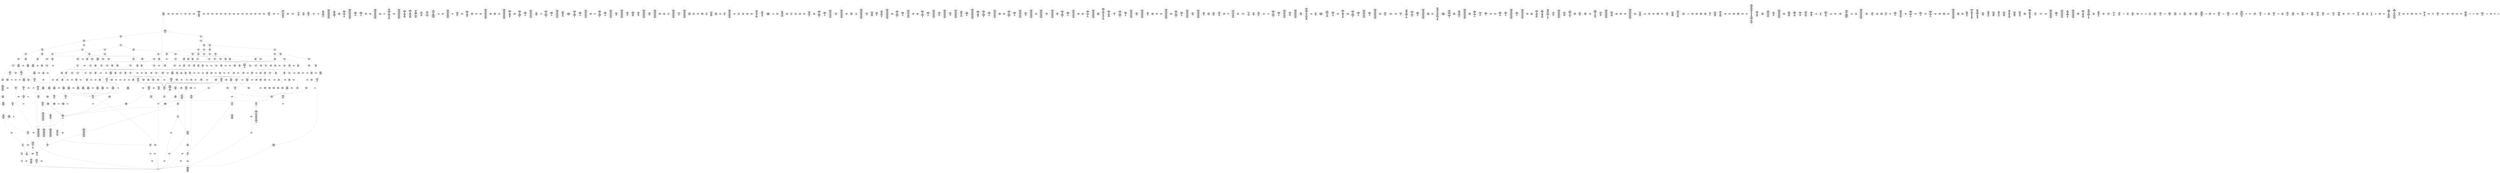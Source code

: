 /* Generated by GvGen v.1.0 (https://www.github.com/stricaud/gvgen) */

digraph G {
compound=true;
   node1 [label="[anywhere]"];
   node2 [label="# 0x0
PUSHX Data
PUSHX Data
MSTORE
PUSHX LogicData
CALLDATASIZE
LT
PUSHX Data
JUMPI
"];
   node3 [label="# 0xd
PUSHX Data
CALLDATALOAD
PUSHX BitData
SHR
PUSHX LogicData
GT
PUSHX Data
JUMPI
"];
   node4 [label="# 0x1e
PUSHX LogicData
GT
PUSHX Data
JUMPI
"];
   node5 [label="# 0x29
PUSHX LogicData
GT
PUSHX Data
JUMPI
"];
   node6 [label="# 0x34
PUSHX LogicData
GT
PUSHX Data
JUMPI
"];
   node7 [label="# 0x3f
PUSHX LogicData
EQ
PUSHX Data
JUMPI
"];
   node8 [label="# 0x4a
PUSHX LogicData
EQ
PUSHX Data
JUMPI
"];
   node9 [label="# 0x55
PUSHX LogicData
EQ
PUSHX Data
JUMPI
"];
   node10 [label="# 0x60
PUSHX LogicData
EQ
PUSHX Data
JUMPI
"];
   node11 [label="# 0x6b
PUSHX Data
REVERT
"];
   node12 [label="# 0x6f
JUMPDEST
PUSHX LogicData
EQ
PUSHX Data
JUMPI
"];
   node13 [label="# 0x7b
PUSHX LogicData
EQ
PUSHX Data
JUMPI
"];
   node14 [label="# 0x86
PUSHX LogicData
EQ
PUSHX Data
JUMPI
"];
   node15 [label="# 0x91
PUSHX Data
REVERT
"];
   node16 [label="# 0x95
JUMPDEST
PUSHX LogicData
GT
PUSHX Data
JUMPI
"];
   node17 [label="# 0xa1
PUSHX LogicData
EQ
PUSHX Data
JUMPI
"];
   node18 [label="# 0xac
PUSHX LogicData
EQ
PUSHX Data
JUMPI
"];
   node19 [label="# 0xb7
PUSHX LogicData
EQ
PUSHX Data
JUMPI
"];
   node20 [label="# 0xc2
PUSHX LogicData
EQ
PUSHX Data
JUMPI
"];
   node21 [label="# 0xcd
PUSHX Data
REVERT
"];
   node22 [label="# 0xd1
JUMPDEST
PUSHX LogicData
EQ
PUSHX Data
JUMPI
"];
   node23 [label="# 0xdd
PUSHX LogicData
EQ
PUSHX Data
JUMPI
"];
   node24 [label="# 0xe8
PUSHX LogicData
EQ
PUSHX Data
JUMPI
"];
   node25 [label="# 0xf3
PUSHX Data
REVERT
"];
   node26 [label="# 0xf7
JUMPDEST
PUSHX LogicData
GT
PUSHX Data
JUMPI
"];
   node27 [label="# 0x103
PUSHX LogicData
GT
PUSHX Data
JUMPI
"];
   node28 [label="# 0x10e
PUSHX LogicData
EQ
PUSHX Data
JUMPI
"];
   node29 [label="# 0x119
PUSHX LogicData
EQ
PUSHX Data
JUMPI
"];
   node30 [label="# 0x124
PUSHX LogicData
EQ
PUSHX Data
JUMPI
"];
   node31 [label="# 0x12f
PUSHX LogicData
EQ
PUSHX Data
JUMPI
"];
   node32 [label="# 0x13a
PUSHX Data
REVERT
"];
   node33 [label="# 0x13e
JUMPDEST
PUSHX LogicData
EQ
PUSHX Data
JUMPI
"];
   node34 [label="# 0x14a
PUSHX LogicData
EQ
PUSHX Data
JUMPI
"];
   node35 [label="# 0x155
PUSHX LogicData
EQ
PUSHX Data
JUMPI
"];
   node36 [label="# 0x160
PUSHX Data
REVERT
"];
   node37 [label="# 0x164
JUMPDEST
PUSHX LogicData
GT
PUSHX Data
JUMPI
"];
   node38 [label="# 0x170
PUSHX LogicData
EQ
PUSHX Data
JUMPI
"];
   node39 [label="# 0x17b
PUSHX LogicData
EQ
PUSHX Data
JUMPI
"];
   node40 [label="# 0x186
PUSHX LogicData
EQ
PUSHX Data
JUMPI
"];
   node41 [label="# 0x191
PUSHX LogicData
EQ
PUSHX Data
JUMPI
"];
   node42 [label="# 0x19c
PUSHX Data
REVERT
"];
   node43 [label="# 0x1a0
JUMPDEST
PUSHX LogicData
EQ
PUSHX Data
JUMPI
"];
   node44 [label="# 0x1ac
PUSHX LogicData
EQ
PUSHX Data
JUMPI
"];
   node45 [label="# 0x1b7
PUSHX LogicData
EQ
PUSHX Data
JUMPI
"];
   node46 [label="# 0x1c2
PUSHX Data
REVERT
"];
   node47 [label="# 0x1c6
JUMPDEST
PUSHX LogicData
GT
PUSHX Data
JUMPI
"];
   node48 [label="# 0x1d2
PUSHX LogicData
GT
PUSHX Data
JUMPI
"];
   node49 [label="# 0x1dd
PUSHX LogicData
GT
PUSHX Data
JUMPI
"];
   node50 [label="# 0x1e8
PUSHX LogicData
EQ
PUSHX Data
JUMPI
"];
   node51 [label="# 0x1f3
PUSHX LogicData
EQ
PUSHX Data
JUMPI
"];
   node52 [label="# 0x1fe
PUSHX LogicData
EQ
PUSHX Data
JUMPI
"];
   node53 [label="# 0x209
PUSHX LogicData
EQ
PUSHX Data
JUMPI
"];
   node54 [label="# 0x214
PUSHX Data
REVERT
"];
   node55 [label="# 0x218
JUMPDEST
PUSHX LogicData
EQ
PUSHX Data
JUMPI
"];
   node56 [label="# 0x224
PUSHX LogicData
EQ
PUSHX Data
JUMPI
"];
   node57 [label="# 0x22f
PUSHX LogicData
EQ
PUSHX Data
JUMPI
"];
   node58 [label="# 0x23a
PUSHX Data
REVERT
"];
   node59 [label="# 0x23e
JUMPDEST
PUSHX LogicData
GT
PUSHX Data
JUMPI
"];
   node60 [label="# 0x24a
PUSHX LogicData
EQ
PUSHX Data
JUMPI
"];
   node61 [label="# 0x255
PUSHX LogicData
EQ
PUSHX Data
JUMPI
"];
   node62 [label="# 0x260
PUSHX LogicData
EQ
PUSHX Data
JUMPI
"];
   node63 [label="# 0x26b
PUSHX LogicData
EQ
PUSHX Data
JUMPI
"];
   node64 [label="# 0x276
PUSHX Data
REVERT
"];
   node65 [label="# 0x27a
JUMPDEST
PUSHX LogicData
EQ
PUSHX Data
JUMPI
"];
   node66 [label="# 0x286
PUSHX LogicData
EQ
PUSHX Data
JUMPI
"];
   node67 [label="# 0x291
PUSHX LogicData
EQ
PUSHX Data
JUMPI
"];
   node68 [label="# 0x29c
PUSHX Data
REVERT
"];
   node69 [label="# 0x2a0
JUMPDEST
PUSHX LogicData
GT
PUSHX Data
JUMPI
"];
   node70 [label="# 0x2ac
PUSHX LogicData
GT
PUSHX Data
JUMPI
"];
   node71 [label="# 0x2b7
PUSHX LogicData
EQ
PUSHX Data
JUMPI
"];
   node72 [label="# 0x2c2
PUSHX LogicData
EQ
PUSHX Data
JUMPI
"];
   node73 [label="# 0x2cd
PUSHX LogicData
EQ
PUSHX Data
JUMPI
"];
   node74 [label="# 0x2d8
PUSHX LogicData
EQ
PUSHX Data
JUMPI
"];
   node75 [label="# 0x2e3
PUSHX Data
REVERT
"];
   node76 [label="# 0x2e7
JUMPDEST
PUSHX LogicData
EQ
PUSHX Data
JUMPI
"];
   node77 [label="# 0x2f3
PUSHX LogicData
EQ
PUSHX Data
JUMPI
"];
   node78 [label="# 0x2fe
PUSHX LogicData
EQ
PUSHX Data
JUMPI
"];
   node79 [label="# 0x309
PUSHX Data
REVERT
"];
   node80 [label="# 0x30d
JUMPDEST
PUSHX LogicData
GT
PUSHX Data
JUMPI
"];
   node81 [label="# 0x319
PUSHX LogicData
EQ
PUSHX Data
JUMPI
"];
   node82 [label="# 0x324
PUSHX LogicData
EQ
PUSHX Data
JUMPI
"];
   node83 [label="# 0x32f
PUSHX LogicData
EQ
PUSHX Data
JUMPI
"];
   node84 [label="# 0x33a
PUSHX LogicData
EQ
PUSHX Data
JUMPI
"];
   node85 [label="# 0x345
PUSHX Data
REVERT
"];
   node86 [label="# 0x349
JUMPDEST
PUSHX LogicData
EQ
PUSHX Data
JUMPI
"];
   node87 [label="# 0x355
PUSHX LogicData
EQ
PUSHX Data
JUMPI
"];
   node88 [label="# 0x360
PUSHX LogicData
EQ
PUSHX Data
JUMPI
"];
   node89 [label="# 0x36b
JUMPDEST
PUSHX Data
REVERT
"];
   node90 [label="# 0x370
JUMPDEST
CALLVALUE
ISZERO
PUSHX Data
JUMPI
"];
   node91 [label="# 0x378
PUSHX Data
REVERT
"];
   node92 [label="# 0x37c
JUMPDEST
PUSHX Data
PUSHX Data
CALLDATASIZE
PUSHX Data
PUSHX Data
JUMP
"];
   node93 [label="# 0x38b
JUMPDEST
PUSHX Data
JUMP
"];
   node94 [label="# 0x390
JUMPDEST
PUSHX MemData
MLOAD
ISZERO
ISZERO
MSTORE
PUSHX ArithData
ADD
"];
   node95 [label="# 0x39c
JUMPDEST
PUSHX MemData
MLOAD
SUB
RETURN
"];
   node96 [label="# 0x3a5
JUMPDEST
CALLVALUE
ISZERO
PUSHX Data
JUMPI
"];
   node97 [label="# 0x3ad
PUSHX Data
REVERT
"];
   node98 [label="# 0x3b1
JUMPDEST
PUSHX Data
PUSHX Data
JUMP
"];
   node99 [label="# 0x3ba
JUMPDEST
PUSHX MemData
MLOAD
PUSHX Data
PUSHX Data
JUMP
"];
   node100 [label="# 0x3c7
JUMPDEST
CALLVALUE
ISZERO
PUSHX Data
JUMPI
"];
   node101 [label="# 0x3cf
PUSHX Data
REVERT
"];
   node102 [label="# 0x3d3
JUMPDEST
PUSHX Data
PUSHX Data
CALLDATASIZE
PUSHX Data
PUSHX Data
JUMP
"];
   node103 [label="# 0x3e2
JUMPDEST
PUSHX Data
JUMP
"];
   node104 [label="# 0x3e7
JUMPDEST
PUSHX MemData
MLOAD
PUSHX ArithData
PUSHX BitData
PUSHX BitData
SHL
SUB
AND
MSTORE
PUSHX ArithData
ADD
PUSHX Data
JUMP
"];
   node105 [label="# 0x3ff
JUMPDEST
CALLVALUE
ISZERO
PUSHX Data
JUMPI
"];
   node106 [label="# 0x407
PUSHX Data
REVERT
"];
   node107 [label="# 0x40b
JUMPDEST
PUSHX Data
PUSHX Data
CALLDATASIZE
PUSHX Data
PUSHX Data
JUMP
"];
   node108 [label="# 0x41a
JUMPDEST
PUSHX Data
JUMP
"];
   node109 [label="# 0x41f
JUMPDEST
STOP
"];
   node110 [label="# 0x421
JUMPDEST
PUSHX Data
PUSHX Data
CALLDATASIZE
PUSHX Data
PUSHX Data
JUMP
"];
   node111 [label="# 0x42f
JUMPDEST
PUSHX Data
JUMP
"];
   node112 [label="# 0x434
JUMPDEST
CALLVALUE
ISZERO
PUSHX Data
JUMPI
"];
   node113 [label="# 0x43c
PUSHX Data
REVERT
"];
   node114 [label="# 0x440
JUMPDEST
PUSHX Data
PUSHX MemData
MLOAD
PUSHX ArithData
ADD
PUSHX Data
MSTORE
PUSHX Data
MSTORE
PUSHX ArithData
ADD
PUSHX Data
MSTORE
JUMP
"];
   node115 [label="# 0x47d
JUMPDEST
CALLVALUE
ISZERO
PUSHX Data
JUMPI
"];
   node116 [label="# 0x485
PUSHX Data
REVERT
"];
   node117 [label="# 0x489
JUMPDEST
PUSHX Data
PUSHX Data
CALLDATASIZE
PUSHX Data
PUSHX Data
JUMP
"];
   node118 [label="# 0x498
JUMPDEST
PUSHX Data
JUMP
"];
   node119 [label="# 0x49d
JUMPDEST
PUSHX MemData
MLOAD
MSTORE
PUSHX ArithData
ADD
PUSHX Data
JUMP
"];
   node120 [label="# 0x4ab
JUMPDEST
CALLVALUE
ISZERO
PUSHX Data
JUMPI
"];
   node121 [label="# 0x4b3
PUSHX Data
REVERT
"];
   node122 [label="# 0x4b7
JUMPDEST
PUSHX StorData
SLOAD
PUSHX Data
JUMP
"];
   node123 [label="# 0x4c0
JUMPDEST
CALLVALUE
ISZERO
PUSHX Data
JUMPI
"];
   node124 [label="# 0x4c8
PUSHX Data
REVERT
"];
   node125 [label="# 0x4cc
JUMPDEST
PUSHX StorData
SLOAD
PUSHX Data
JUMP
"];
   node126 [label="# 0x4d5
JUMPDEST
CALLVALUE
ISZERO
PUSHX Data
JUMPI
"];
   node127 [label="# 0x4dd
PUSHX Data
REVERT
"];
   node128 [label="# 0x4e1
JUMPDEST
PUSHX Data
PUSHX Data
CALLDATASIZE
PUSHX Data
PUSHX Data
JUMP
"];
   node129 [label="# 0x4f0
JUMPDEST
PUSHX Data
JUMP
"];
   node130 [label="# 0x4f5
JUMPDEST
CALLVALUE
ISZERO
PUSHX Data
JUMPI
"];
   node131 [label="# 0x4fd
PUSHX Data
REVERT
"];
   node132 [label="# 0x501
JUMPDEST
PUSHX Data
PUSHX StorData
SLOAD
JUMP
"];
   node133 [label="# 0x50b
JUMPDEST
CALLVALUE
ISZERO
PUSHX Data
JUMPI
"];
   node134 [label="# 0x513
PUSHX Data
REVERT
"];
   node135 [label="# 0x517
JUMPDEST
PUSHX Data
PUSHX Data
CALLDATASIZE
PUSHX Data
PUSHX Data
JUMP
"];
   node136 [label="# 0x526
JUMPDEST
PUSHX ArithData
PUSHX BitData
PUSHX BitData
SHL
SUB
AND
PUSHX Data
MSTORE
PUSHX Data
PUSHX Data
MSTORE
PUSHX Data
SHA3
SLOAD
JUMP
"];
   node137 [label="# 0x541
JUMPDEST
CALLVALUE
ISZERO
PUSHX Data
JUMPI
"];
   node138 [label="# 0x549
PUSHX Data
REVERT
"];
   node139 [label="# 0x54d
JUMPDEST
PUSHX Data
PUSHX Data
CALLDATASIZE
PUSHX Data
PUSHX Data
JUMP
"];
   node140 [label="# 0x55c
JUMPDEST
PUSHX Data
JUMP
"];
   node141 [label="# 0x561
JUMPDEST
CALLVALUE
ISZERO
PUSHX Data
JUMPI
"];
   node142 [label="# 0x569
PUSHX Data
REVERT
"];
   node143 [label="# 0x56d
JUMPDEST
PUSHX Data
PUSHX Data
CALLDATASIZE
PUSHX Data
PUSHX Data
JUMP
"];
   node144 [label="# 0x57c
JUMPDEST
PUSHX Data
JUMP
"];
   node145 [label="# 0x581
JUMPDEST
CALLVALUE
ISZERO
PUSHX Data
JUMPI
"];
   node146 [label="# 0x589
PUSHX Data
REVERT
"];
   node147 [label="# 0x58d
JUMPDEST
CHAINID
PUSHX Data
JUMP
"];
   node148 [label="# 0x594
JUMPDEST
CALLVALUE
ISZERO
PUSHX Data
JUMPI
"];
   node149 [label="# 0x59c
PUSHX Data
REVERT
"];
   node150 [label="# 0x5a0
JUMPDEST
PUSHX Data
PUSHX Data
JUMP
"];
   node151 [label="# 0x5a9
JUMPDEST
CALLVALUE
ISZERO
PUSHX Data
JUMPI
"];
   node152 [label="# 0x5b1
PUSHX Data
REVERT
"];
   node153 [label="# 0x5b5
JUMPDEST
PUSHX Data
PUSHX Data
JUMP
"];
   node154 [label="# 0x5be
JUMPDEST
CALLVALUE
ISZERO
PUSHX Data
JUMPI
"];
   node155 [label="# 0x5c6
PUSHX Data
REVERT
"];
   node156 [label="# 0x5ca
JUMPDEST
PUSHX Data
PUSHX Data
JUMP
"];
   node157 [label="# 0x5d3
JUMPDEST
CALLVALUE
ISZERO
PUSHX Data
JUMPI
"];
   node158 [label="# 0x5db
PUSHX Data
REVERT
"];
   node159 [label="# 0x5df
JUMPDEST
PUSHX Data
PUSHX Data
JUMP
"];
   node160 [label="# 0x5e8
JUMPDEST
CALLVALUE
ISZERO
PUSHX Data
JUMPI
"];
   node161 [label="# 0x5f0
PUSHX Data
REVERT
"];
   node162 [label="# 0x5f4
JUMPDEST
PUSHX Data
PUSHX Data
JUMP
"];
   node163 [label="# 0x5fd
JUMPDEST
CALLVALUE
ISZERO
PUSHX Data
JUMPI
"];
   node164 [label="# 0x605
PUSHX Data
REVERT
"];
   node165 [label="# 0x609
JUMPDEST
PUSHX Data
PUSHX Data
CALLDATASIZE
PUSHX Data
PUSHX Data
JUMP
"];
   node166 [label="# 0x618
JUMPDEST
PUSHX Data
JUMP
"];
   node167 [label="# 0x61d
JUMPDEST
PUSHX Data
PUSHX Data
CALLDATASIZE
PUSHX Data
PUSHX Data
JUMP
"];
   node168 [label="# 0x62b
JUMPDEST
PUSHX Data
JUMP
"];
   node169 [label="# 0x630
JUMPDEST
CALLVALUE
ISZERO
PUSHX Data
JUMPI
"];
   node170 [label="# 0x638
PUSHX Data
REVERT
"];
   node171 [label="# 0x63c
JUMPDEST
PUSHX Data
PUSHX Data
JUMP
"];
   node172 [label="# 0x645
JUMPDEST
CALLVALUE
ISZERO
PUSHX Data
JUMPI
"];
   node173 [label="# 0x64d
PUSHX Data
REVERT
"];
   node174 [label="# 0x651
JUMPDEST
PUSHX Data
PUSHX Data
CALLDATASIZE
PUSHX Data
PUSHX Data
JUMP
"];
   node175 [label="# 0x660
JUMPDEST
PUSHX Data
JUMP
"];
   node176 [label="# 0x665
JUMPDEST
CALLVALUE
ISZERO
PUSHX Data
JUMPI
"];
   node177 [label="# 0x66d
PUSHX Data
REVERT
"];
   node178 [label="# 0x671
JUMPDEST
PUSHX Data
PUSHX Data
CALLDATASIZE
PUSHX Data
PUSHX Data
JUMP
"];
   node179 [label="# 0x680
JUMPDEST
PUSHX Data
JUMP
"];
   node180 [label="# 0x685
JUMPDEST
CALLVALUE
ISZERO
PUSHX Data
JUMPI
"];
   node181 [label="# 0x68d
PUSHX Data
REVERT
"];
   node182 [label="# 0x691
JUMPDEST
PUSHX Data
PUSHX Data
JUMP
"];
   node183 [label="# 0x6a0
JUMPDEST
CALLVALUE
ISZERO
PUSHX Data
JUMPI
"];
   node184 [label="# 0x6a8
PUSHX Data
REVERT
"];
   node185 [label="# 0x6ac
JUMPDEST
PUSHX StorData
SLOAD
PUSHX Data
DIV
PUSHX BitData
AND
PUSHX Data
JUMP
"];
   node186 [label="# 0x6d0
JUMPDEST
CALLVALUE
ISZERO
PUSHX Data
JUMPI
"];
   node187 [label="# 0x6d8
PUSHX Data
REVERT
"];
   node188 [label="# 0x6dc
JUMPDEST
PUSHX Data
PUSHX Data
CALLDATASIZE
PUSHX Data
PUSHX Data
JUMP
"];
   node189 [label="# 0x6eb
JUMPDEST
PUSHX Data
JUMP
"];
   node190 [label="# 0x6f0
JUMPDEST
CALLVALUE
ISZERO
PUSHX Data
JUMPI
"];
   node191 [label="# 0x6f8
PUSHX Data
REVERT
"];
   node192 [label="# 0x6fc
JUMPDEST
PUSHX Data
PUSHX Data
CALLDATASIZE
PUSHX Data
PUSHX Data
JUMP
"];
   node193 [label="# 0x70b
JUMPDEST
PUSHX Data
JUMP
"];
   node194 [label="# 0x710
JUMPDEST
CALLVALUE
ISZERO
PUSHX Data
JUMPI
"];
   node195 [label="# 0x718
PUSHX Data
REVERT
"];
   node196 [label="# 0x71c
JUMPDEST
PUSHX Data
PUSHX Data
JUMP
"];
   node197 [label="# 0x725
JUMPDEST
CALLVALUE
ISZERO
PUSHX Data
JUMPI
"];
   node198 [label="# 0x72d
PUSHX Data
REVERT
"];
   node199 [label="# 0x731
JUMPDEST
PUSHX Data
PUSHX Data
JUMP
"];
   node200 [label="# 0x73a
JUMPDEST
CALLVALUE
ISZERO
PUSHX Data
JUMPI
"];
   node201 [label="# 0x742
PUSHX Data
REVERT
"];
   node202 [label="# 0x746
JUMPDEST
PUSHX Data
PUSHX Data
CALLDATASIZE
PUSHX Data
PUSHX Data
JUMP
"];
   node203 [label="# 0x755
JUMPDEST
PUSHX Data
JUMP
"];
   node204 [label="# 0x75a
JUMPDEST
CALLVALUE
ISZERO
PUSHX Data
JUMPI
"];
   node205 [label="# 0x762
PUSHX Data
REVERT
"];
   node206 [label="# 0x766
JUMPDEST
PUSHX Data
PUSHX Data
JUMP
"];
   node207 [label="# 0x76f
JUMPDEST
CALLVALUE
ISZERO
PUSHX Data
JUMPI
"];
   node208 [label="# 0x777
PUSHX Data
REVERT
"];
   node209 [label="# 0x77b
JUMPDEST
PUSHX Data
PUSHX StorData
SLOAD
JUMP
"];
   node210 [label="# 0x785
JUMPDEST
CALLVALUE
ISZERO
PUSHX Data
JUMPI
"];
   node211 [label="# 0x78d
PUSHX Data
REVERT
"];
   node212 [label="# 0x791
JUMPDEST
PUSHX Data
PUSHX Data
JUMP
"];
   node213 [label="# 0x79a
JUMPDEST
CALLVALUE
ISZERO
PUSHX Data
JUMPI
"];
   node214 [label="# 0x7a2
PUSHX Data
REVERT
"];
   node215 [label="# 0x7a6
JUMPDEST
PUSHX Data
PUSHX StorData
SLOAD
JUMP
"];
   node216 [label="# 0x7b0
JUMPDEST
CALLVALUE
ISZERO
PUSHX Data
JUMPI
"];
   node217 [label="# 0x7b8
PUSHX Data
REVERT
"];
   node218 [label="# 0x7bc
JUMPDEST
PUSHX Data
PUSHX Data
CALLDATASIZE
PUSHX Data
PUSHX Data
JUMP
"];
   node219 [label="# 0x7cb
JUMPDEST
PUSHX Data
JUMP
"];
   node220 [label="# 0x7d0
JUMPDEST
CALLVALUE
ISZERO
PUSHX Data
JUMPI
"];
   node221 [label="# 0x7d8
PUSHX Data
REVERT
"];
   node222 [label="# 0x7dc
JUMPDEST
PUSHX Data
PUSHX Data
JUMP
"];
   node223 [label="# 0x7e5
JUMPDEST
CALLVALUE
ISZERO
PUSHX Data
JUMPI
"];
   node224 [label="# 0x7ed
PUSHX Data
REVERT
"];
   node225 [label="# 0x7f1
JUMPDEST
PUSHX StorData
SLOAD
PUSHX ArithData
PUSHX BitData
PUSHX BitData
SHL
SUB
AND
PUSHX Data
JUMP
"];
   node226 [label="# 0x803
JUMPDEST
CALLVALUE
ISZERO
PUSHX Data
JUMPI
"];
   node227 [label="# 0x80b
PUSHX Data
REVERT
"];
   node228 [label="# 0x80f
JUMPDEST
PUSHX Data
PUSHX Data
JUMP
"];
   node229 [label="# 0x818
JUMPDEST
CALLVALUE
ISZERO
PUSHX Data
JUMPI
"];
   node230 [label="# 0x820
PUSHX Data
REVERT
"];
   node231 [label="# 0x824
JUMPDEST
PUSHX Data
PUSHX Data
JUMP
"];
   node232 [label="# 0x82e
JUMPDEST
CALLVALUE
ISZERO
PUSHX Data
JUMPI
"];
   node233 [label="# 0x836
PUSHX Data
REVERT
"];
   node234 [label="# 0x83a
JUMPDEST
PUSHX Data
PUSHX Data
CALLDATASIZE
PUSHX Data
PUSHX Data
JUMP
"];
   node235 [label="# 0x849
JUMPDEST
PUSHX Data
JUMP
"];
   node236 [label="# 0x84e
JUMPDEST
CALLVALUE
ISZERO
PUSHX Data
JUMPI
"];
   node237 [label="# 0x856
PUSHX Data
REVERT
"];
   node238 [label="# 0x85a
JUMPDEST
PUSHX Data
PUSHX Data
JUMP
"];
   node239 [label="# 0x863
JUMPDEST
CALLVALUE
ISZERO
PUSHX Data
JUMPI
"];
   node240 [label="# 0x86b
PUSHX Data
REVERT
"];
   node241 [label="# 0x86f
JUMPDEST
PUSHX Data
PUSHX Data
CALLDATASIZE
PUSHX Data
PUSHX Data
JUMP
"];
   node242 [label="# 0x87e
JUMPDEST
PUSHX Data
JUMP
"];
   node243 [label="# 0x883
JUMPDEST
CALLVALUE
ISZERO
PUSHX Data
JUMPI
"];
   node244 [label="# 0x88b
PUSHX Data
REVERT
"];
   node245 [label="# 0x88f
JUMPDEST
PUSHX Data
PUSHX Data
JUMP
"];
   node246 [label="# 0x898
JUMPDEST
CALLVALUE
ISZERO
PUSHX Data
JUMPI
"];
   node247 [label="# 0x8a0
PUSHX Data
REVERT
"];
   node248 [label="# 0x8a4
JUMPDEST
PUSHX Data
PUSHX Data
CALLDATASIZE
PUSHX Data
PUSHX Data
JUMP
"];
   node249 [label="# 0x8b3
JUMPDEST
PUSHX Data
JUMP
"];
   node250 [label="# 0x8b8
JUMPDEST
CALLVALUE
ISZERO
PUSHX Data
JUMPI
"];
   node251 [label="# 0x8c0
PUSHX Data
REVERT
"];
   node252 [label="# 0x8c4
JUMPDEST
PUSHX Data
PUSHX Data
JUMP
"];
   node253 [label="# 0x8cd
JUMPDEST
CALLVALUE
ISZERO
PUSHX Data
JUMPI
"];
   node254 [label="# 0x8d5
PUSHX Data
REVERT
"];
   node255 [label="# 0x8d9
JUMPDEST
PUSHX Data
PUSHX Data
JUMP
"];
   node256 [label="# 0x8e2
JUMPDEST
CALLVALUE
ISZERO
PUSHX Data
JUMPI
"];
   node257 [label="# 0x8ea
PUSHX Data
REVERT
"];
   node258 [label="# 0x8ee
JUMPDEST
PUSHX Data
PUSHX StorData
SLOAD
JUMP
"];
   node259 [label="# 0x8f8
JUMPDEST
CALLVALUE
ISZERO
PUSHX Data
JUMPI
"];
   node260 [label="# 0x900
PUSHX Data
REVERT
"];
   node261 [label="# 0x904
JUMPDEST
PUSHX Data
PUSHX Data
JUMP
"];
   node262 [label="# 0x90d
JUMPDEST
CALLVALUE
ISZERO
PUSHX Data
JUMPI
"];
   node263 [label="# 0x915
PUSHX Data
REVERT
"];
   node264 [label="# 0x919
JUMPDEST
PUSHX Data
PUSHX StorData
SLOAD
JUMP
"];
   node265 [label="# 0x923
JUMPDEST
CALLVALUE
ISZERO
PUSHX Data
JUMPI
"];
   node266 [label="# 0x92b
PUSHX Data
REVERT
"];
   node267 [label="# 0x92f
JUMPDEST
PUSHX Data
PUSHX StorData
SLOAD
JUMP
"];
   node268 [label="# 0x939
JUMPDEST
CALLVALUE
ISZERO
PUSHX Data
JUMPI
"];
   node269 [label="# 0x941
PUSHX Data
REVERT
"];
   node270 [label="# 0x945
JUMPDEST
PUSHX Data
PUSHX StorData
SLOAD
JUMP
"];
   node271 [label="# 0x94f
JUMPDEST
CALLVALUE
ISZERO
PUSHX Data
JUMPI
"];
   node272 [label="# 0x957
PUSHX Data
REVERT
"];
   node273 [label="# 0x95b
JUMPDEST
PUSHX Data
PUSHX Data
CALLDATASIZE
PUSHX Data
PUSHX Data
JUMP
"];
   node274 [label="# 0x96a
JUMPDEST
PUSHX Data
JUMP
"];
   node275 [label="# 0x96f
JUMPDEST
CALLVALUE
ISZERO
PUSHX Data
JUMPI
"];
   node276 [label="# 0x977
PUSHX Data
REVERT
"];
   node277 [label="# 0x97b
JUMPDEST
PUSHX Data
PUSHX Data
JUMP
"];
   node278 [label="# 0x984
JUMPDEST
CALLVALUE
ISZERO
PUSHX Data
JUMPI
"];
   node279 [label="# 0x98c
PUSHX Data
REVERT
"];
   node280 [label="# 0x990
JUMPDEST
PUSHX Data
PUSHX Data
CALLDATASIZE
PUSHX Data
PUSHX Data
JUMP
"];
   node281 [label="# 0x99f
JUMPDEST
PUSHX Data
JUMP
"];
   node282 [label="# 0x9a4
JUMPDEST
PUSHX Data
PUSHX BitData
AND
PUSHX LogicData
EQ
PUSHX Data
JUMPI
"];
   node283 [label="# 0x9f1
PUSHX Data
PUSHX Data
JUMP
"];
   node284 [label="# 0x9fa
JUMPDEST
JUMP
"];
   node285 [label="# 0xa00
JUMPDEST
PUSHX Data
PUSHX StorData
SLOAD
PUSHX Data
PUSHX Data
JUMP
"];
   node286 [label="# 0xa0f
JUMPDEST
PUSHX ArithData
ADD
PUSHX ArithData
DIV
MUL
PUSHX ArithData
ADD
PUSHX MemData
MLOAD
ADD
PUSHX Data
MSTORE
MSTORE
PUSHX ArithData
ADD
SLOAD
PUSHX Data
PUSHX Data
JUMP
"];
   node287 [label="# 0xa3b
JUMPDEST
ISZERO
PUSHX Data
JUMPI
"];
   node288 [label="# 0xa42
PUSHX LogicData
LT
PUSHX Data
JUMPI
"];
   node289 [label="# 0xa4a
PUSHX ArithData
SLOAD
DIV
MUL
MSTORE
PUSHX ArithData
ADD
PUSHX Data
JUMP
"];
   node290 [label="# 0xa5d
JUMPDEST
ADD
PUSHX Data
MSTORE
PUSHX Data
PUSHX Data
SHA3
"];
   node291 [label="# 0xa6b
JUMPDEST
SLOAD
MSTORE
PUSHX ArithData
ADD
PUSHX ArithData
ADD
GT
PUSHX Data
JUMPI
"];
   node292 [label="# 0xa7f
SUB
PUSHX BitData
AND
ADD
"];
   node293 [label="# 0xa88
JUMPDEST
JUMP
"];
   node294 [label="# 0xa92
JUMPDEST
PUSHX Data
MSTORE
PUSHX Data
PUSHX Data
MSTORE
PUSHX Data
SHA3
SLOAD
PUSHX ArithData
PUSHX BitData
PUSHX BitData
SHL
SUB
AND
PUSHX Data
JUMPI
"];
   node295 [label="# 0xaaf
PUSHX MemData
MLOAD
PUSHX BitData
PUSHX BitData
SHL
MSTORE
PUSHX Data
PUSHX ArithData
ADD
MSTORE
PUSHX Data
PUSHX ArithData
ADD
MSTORE
PUSHX Data
PUSHX ArithData
ADD
MSTORE
PUSHX Data
PUSHX ArithData
ADD
MSTORE
PUSHX ArithData
ADD
"];
   node296 [label="# 0xb18
JUMPDEST
PUSHX MemData
MLOAD
SUB
REVERT
"];
   node297 [label="# 0xb21
JUMPDEST
PUSHX Data
MSTORE
PUSHX Data
PUSHX Data
MSTORE
PUSHX Data
SHA3
SLOAD
PUSHX ArithData
PUSHX BitData
PUSHX BitData
SHL
SUB
AND
JUMP
"];
   node298 [label="# 0xb3d
JUMPDEST
PUSHX Data
PUSHX Data
PUSHX Data
JUMP
"];
   node299 [label="# 0xb48
JUMPDEST
PUSHX ArithData
PUSHX BitData
PUSHX BitData
SHL
SUB
AND
PUSHX ArithData
PUSHX BitData
PUSHX BitData
SHL
SUB
AND
EQ
ISZERO
PUSHX Data
JUMPI
"];
   node300 [label="# 0xb65
PUSHX MemData
MLOAD
PUSHX BitData
PUSHX BitData
SHL
MSTORE
PUSHX Data
PUSHX ArithData
ADD
MSTORE
PUSHX Data
PUSHX ArithData
ADD
MSTORE
PUSHX Data
PUSHX ArithData
ADD
MSTORE
PUSHX Data
PUSHX ArithData
ADD
MSTORE
PUSHX ArithData
ADD
PUSHX Data
JUMP
"];
   node301 [label="# 0xbd2
JUMPDEST
PUSHX ArithData
PUSHX BitData
PUSHX BitData
SHL
SUB
AND
PUSHX Data
PUSHX Data
JUMP
"];
   node302 [label="# 0xbe4
JUMPDEST
PUSHX ArithData
PUSHX BitData
PUSHX BitData
SHL
SUB
AND
EQ
PUSHX Data
JUMPI
"];
   node303 [label="# 0xbf4
PUSHX Data
PUSHX Data
PUSHX Data
JUMP
"];
   node304 [label="# 0xc00
JUMPDEST
PUSHX Data
JUMPI
"];
   node305 [label="# 0xc05
PUSHX MemData
MLOAD
PUSHX BitData
PUSHX BitData
SHL
MSTORE
PUSHX Data
PUSHX ArithData
ADD
MSTORE
PUSHX Data
PUSHX ArithData
ADD
MSTORE
PUSHX Data
PUSHX ArithData
ADD
MSTORE
PUSHX Data
PUSHX ArithData
ADD
MSTORE
PUSHX ArithData
ADD
PUSHX Data
JUMP
"];
   node306 [label="# 0xc72
JUMPDEST
PUSHX Data
PUSHX Data
JUMP
"];
   node307 [label="# 0xc7c
JUMPDEST
JUMP
"];
   node308 [label="# 0xc81
JUMPDEST
PUSHX Data
MLOAD
PUSHX ArithData
ADD
MSTORE
PUSHX ArithData
PUSHX BitData
PUSHX BitData
SHL
SUB
AND
PUSHX Data
MSTORE
PUSHX Data
PUSHX ArithData
MSTORE
SHA3
SLOAD
MSTORE
ADD
MSTORE
ADD
MSTORE
PUSHX Data
PUSHX Data
JUMP
"];
   node309 [label="# 0xcbf
JUMPDEST
PUSHX Data
JUMPI
"];
   node310 [label="# 0xcc4
PUSHX MemData
MLOAD
PUSHX BitData
PUSHX BitData
SHL
MSTORE
PUSHX Data
PUSHX ArithData
ADD
MSTORE
PUSHX Data
PUSHX ArithData
ADD
MSTORE
PUSHX Data
PUSHX ArithData
ADD
MSTORE
PUSHX Data
PUSHX ArithData
ADD
MSTORE
PUSHX ArithData
ADD
PUSHX Data
JUMP
"];
   node311 [label="# 0xd31
JUMPDEST
PUSHX ArithData
PUSHX BitData
PUSHX BitData
SHL
SUB
AND
PUSHX Data
MSTORE
PUSHX Data
PUSHX Data
MSTORE
PUSHX Data
SHA3
SLOAD
PUSHX Data
PUSHX Data
PUSHX Data
JUMP
"];
   node312 [label="# 0xd55
JUMPDEST
PUSHX ArithData
PUSHX BitData
PUSHX BitData
SHL
SUB
AND
PUSHX Data
MSTORE
PUSHX Data
PUSHX Data
MSTORE
PUSHX MemData
SHA3
SSTORE
MLOAD
PUSHX Data
PUSHX Data
CALLER
PUSHX Data
JUMP
"];
   node313 [label="# 0xda5
JUMPDEST
PUSHX MemData
MLOAD
SUB
LOGX
PUSHX Data
ADDRESS
PUSHX ArithData
PUSHX BitData
PUSHX BitData
SHL
SUB
AND
PUSHX MemData
MLOAD
PUSHX ArithData
ADD
PUSHX Data
PUSHX Data
JUMP
"];
   node314 [label="# 0xdcd
JUMPDEST
PUSHX MemData
MLOAD
PUSHX ArithData
SUB
ADD
MSTORE
MSTORE
PUSHX Data
PUSHX Data
JUMP
"];
   node315 [label="# 0xe05
JUMPDEST
PUSHX Data
PUSHX MemData
MLOAD
SUB
PUSHX Data
GAS
CALL
RETURNDATASIZE
PUSHX LogicData
EQ
PUSHX Data
JUMPI
"];
   node316 [label="# 0xe21
PUSHX MemData
MLOAD
PUSHX BitData
NOT
PUSHX ArithData
RETURNDATASIZE
ADD
AND
ADD
PUSHX Data
MSTORE
RETURNDATASIZE
MSTORE
RETURNDATASIZE
PUSHX Data
PUSHX ArithData
ADD
RETURNDATACOPY
PUSHX Data
JUMP
"];
   node317 [label="# 0xe42
JUMPDEST
PUSHX Data
"];
   node318 [label="# 0xe47
JUMPDEST
PUSHX Data
JUMPI
"];
   node319 [label="# 0xe52
PUSHX MemData
MLOAD
PUSHX BitData
PUSHX BitData
SHL
MSTORE
PUSHX Data
PUSHX ArithData
ADD
MSTORE
PUSHX Data
PUSHX ArithData
ADD
MSTORE
PUSHX Data
PUSHX ArithData
ADD
MSTORE
PUSHX ArithData
ADD
PUSHX Data
JUMP
"];
   node320 [label="# 0xe99
JUMPDEST
JUMP
"];
   node321 [label="# 0xea5
JUMPDEST
PUSHX StorData
SLOAD
PUSHX Data
PUSHX Data
DIV
PUSHX BitData
AND
PUSHX Data
JUMPI
"];
   node322 [label="# 0xeb8
PUSHX Data
PUSHX Data
JUMP
"];
   node323 [label="# 0xebe
JUMPDEST
PUSHX ArithData
PUSHX BitData
PUSHX BitData
SHL
SUB
AND
PUSHX Data
MSTORE
PUSHX Data
PUSHX Data
MSTORE
PUSHX Data
SHA3
SLOAD
JUMP
"];
   node324 [label="# 0xeda
JUMPDEST
PUSHX Data
PUSHX Data
PUSHX Data
JUMP
"];
   node325 [label="# 0xee5
JUMPDEST
PUSHX Data
JUMP
"];
   node326 [label="# 0xeeb
JUMPDEST
PUSHX Data
JUMPI
"];
   node327 [label="# 0xef0
PUSHX MemData
MLOAD
PUSHX BitData
PUSHX BitData
SHL
MSTORE
PUSHX Data
PUSHX ArithData
ADD
MSTORE
PUSHX Data
PUSHX ArithData
ADD
MSTORE
PUSHX Data
PUSHX ArithData
ADD
MSTORE
PUSHX Data
PUSHX ArithData
ADD
MSTORE
PUSHX ArithData
ADD
PUSHX Data
JUMP
"];
   node328 [label="# 0xf5d
JUMPDEST
PUSHX Data
PUSHX Data
JUMP
"];
   node329 [label="# 0xf68
JUMPDEST
PUSHX Data
PUSHX Data
PUSHX Data
JUMP
"];
   node330 [label="# 0xf73
JUMPDEST
LT
PUSHX Data
JUMPI
"];
   node331 [label="# 0xf7a
PUSHX MemData
MLOAD
PUSHX BitData
PUSHX BitData
SHL
MSTORE
PUSHX Data
PUSHX ArithData
ADD
MSTORE
PUSHX Data
PUSHX ArithData
ADD
MSTORE
PUSHX Data
PUSHX ArithData
ADD
MSTORE
PUSHX Data
PUSHX ArithData
ADD
MSTORE
PUSHX ArithData
ADD
PUSHX Data
JUMP
"];
   node332 [label="# 0xfe7
JUMPDEST
PUSHX ArithData
PUSHX BitData
PUSHX BitData
SHL
SUB
AND
PUSHX Data
MSTORE
PUSHX Data
PUSHX Data
MSTORE
PUSHX Data
SHA3
MSTORE
MSTORE
SHA3
SLOAD
JUMP
"];
   node333 [label="# 0x1010
JUMPDEST
PUSHX Data
PUSHX Data
JUMP
"];
   node334 [label="# 0x1018
JUMPDEST
PUSHX ArithData
PUSHX BitData
PUSHX BitData
SHL
SUB
AND
PUSHX Data
PUSHX StorData
SLOAD
PUSHX ArithData
PUSHX BitData
PUSHX BitData
SHL
SUB
AND
JUMP
"];
   node335 [label="# 0x1033
JUMPDEST
PUSHX ArithData
PUSHX BitData
PUSHX BitData
SHL
SUB
AND
EQ
PUSHX Data
JUMPI
"];
   node336 [label="# 0x1042
PUSHX MemData
MLOAD
PUSHX BitData
PUSHX BitData
SHL
MSTORE
PUSHX Data
PUSHX ArithData
ADD
MSTORE
PUSHX ArithData
ADD
MSTORE
PUSHX Data
PUSHX ArithData
ADD
MSTORE
PUSHX ArithData
ADD
PUSHX Data
JUMP
"];
   node337 [label="# 0x1089
JUMPDEST
MLOAD
PUSHX Data
PUSHX Data
PUSHX ArithData
ADD
PUSHX Data
JUMP
"];
   node338 [label="# 0x109c
JUMPDEST
JUMP
"];
   node339 [label="# 0x10a0
JUMPDEST
PUSHX StorData
SLOAD
PUSHX Data
PUSHX BitData
AND
ISZERO
PUSHX Data
JUMPI
"];
   node340 [label="# 0x10b0
PUSHX StorData
SLOAD
PUSHX Data
DIV
PUSHX BitData
AND
"];
   node341 [label="# 0x10bc
JUMPDEST
JUMP
"];
   node342 [label="# 0x10c1
JUMPDEST
PUSHX Data
PUSHX StorData
SLOAD
PUSHX StorData
SLOAD
PUSHX Data
PUSHX Data
JUMP
"];
   node343 [label="# 0x10d3
JUMPDEST
PUSHX Data
PUSHX Data
JUMP
"];
   node344 [label="# 0x10db
JUMPDEST
PUSHX ArithData
PUSHX BitData
PUSHX BitData
SHL
SUB
AND
PUSHX Data
PUSHX StorData
SLOAD
PUSHX ArithData
PUSHX BitData
PUSHX BitData
SHL
SUB
AND
JUMP
"];
   node345 [label="# 0x10f6
JUMPDEST
PUSHX ArithData
PUSHX BitData
PUSHX BitData
SHL
SUB
AND
EQ
PUSHX Data
JUMPI
"];
   node346 [label="# 0x1105
PUSHX MemData
MLOAD
PUSHX BitData
PUSHX BitData
SHL
MSTORE
PUSHX Data
PUSHX ArithData
ADD
MSTORE
PUSHX ArithData
ADD
MSTORE
PUSHX Data
PUSHX ArithData
ADD
MSTORE
PUSHX ArithData
ADD
PUSHX Data
JUMP
"];
   node347 [label="# 0x114c
JUMPDEST
PUSHX MemData
MLOAD
SELFBALANCE
CALLER
ISZERO
PUSHX ArithData
MUL
PUSHX Data
CALL
ISZERO
ISZERO
PUSHX Data
JUMPI
"];
   node348 [label="# 0x1172
RETURNDATASIZE
PUSHX Data
RETURNDATACOPY
RETURNDATASIZE
PUSHX Data
REVERT
"];
   node349 [label="# 0x117b
JUMPDEST
PUSHX Data
PUSHX Data
JUMP
"];
   node350 [label="# 0x1183
JUMPDEST
PUSHX ArithData
PUSHX BitData
PUSHX BitData
SHL
SUB
AND
PUSHX Data
PUSHX StorData
SLOAD
PUSHX ArithData
PUSHX BitData
PUSHX BitData
SHL
SUB
AND
JUMP
"];
   node351 [label="# 0x119e
JUMPDEST
PUSHX ArithData
PUSHX BitData
PUSHX BitData
SHL
SUB
AND
EQ
PUSHX Data
JUMPI
"];
   node352 [label="# 0x11ad
PUSHX MemData
MLOAD
PUSHX BitData
PUSHX BitData
SHL
MSTORE
PUSHX Data
PUSHX ArithData
ADD
MSTORE
PUSHX ArithData
ADD
MSTORE
PUSHX Data
PUSHX ArithData
ADD
MSTORE
PUSHX ArithData
ADD
PUSHX Data
JUMP
"];
   node353 [label="# 0x11f4
JUMPDEST
PUSHX Data
PUSHX Data
JUMP
"];
   node354 [label="# 0x11fc
JUMPDEST
JUMP
"];
   node355 [label="# 0x11fe
JUMPDEST
PUSHX Data
PUSHX Data
JUMP
"];
   node356 [label="# 0x1206
JUMPDEST
PUSHX ArithData
PUSHX BitData
PUSHX BitData
SHL
SUB
AND
PUSHX Data
PUSHX StorData
SLOAD
PUSHX ArithData
PUSHX BitData
PUSHX BitData
SHL
SUB
AND
JUMP
"];
   node357 [label="# 0x1221
JUMPDEST
PUSHX ArithData
PUSHX BitData
PUSHX BitData
SHL
SUB
AND
EQ
PUSHX Data
JUMPI
"];
   node358 [label="# 0x1230
PUSHX MemData
MLOAD
PUSHX BitData
PUSHX BitData
SHL
MSTORE
PUSHX Data
PUSHX ArithData
ADD
MSTORE
PUSHX ArithData
ADD
MSTORE
PUSHX Data
PUSHX ArithData
ADD
MSTORE
PUSHX ArithData
ADD
PUSHX Data
JUMP
"];
   node359 [label="# 0x1277
JUMPDEST
PUSHX StorData
SLOAD
PUSHX BitData
AND
ISZERO
PUSHX Data
JUMPI
"];
   node360 [label="# 0x1283
PUSHX MemData
MLOAD
PUSHX BitData
PUSHX BitData
SHL
MSTORE
PUSHX Data
PUSHX ArithData
ADD
MSTORE
PUSHX Data
PUSHX ArithData
ADD
MSTORE
PUSHX Data
PUSHX ArithData
ADD
MSTORE
PUSHX ArithData
ADD
PUSHX Data
JUMP
"];
   node361 [label="# 0x12ca
JUMPDEST
PUSHX StorData
SLOAD
PUSHX BitData
NOT
AND
PUSHX BitData
OR
SSTORE
JUMP
"];
   node362 [label="# 0x12d9
JUMPDEST
PUSHX Data
PUSHX MemData
MLOAD
PUSHX ArithData
ADD
PUSHX Data
MSTORE
PUSHX Data
MSTORE
PUSHX Data
JUMP
"];
   node363 [label="# 0x12f4
JUMPDEST
PUSHX StorData
SLOAD
PUSHX Data
DIV
PUSHX BitData
AND
ISZERO
PUSHX Data
JUMPI
"];
   node364 [label="# 0x1318
PUSHX MemData
MLOAD
PUSHX BitData
PUSHX BitData
SHL
MSTORE
PUSHX Data
PUSHX ArithData
ADD
MSTORE
PUSHX Data
PUSHX ArithData
ADD
MSTORE
PUSHX Data
PUSHX ArithData
ADD
MSTORE
PUSHX ArithData
ADD
PUSHX Data
JUMP
"];
   node365 [label="# 0x135f
JUMPDEST
PUSHX StorData
SLOAD
PUSHX BitData
AND
PUSHX Data
JUMPI
"];
   node366 [label="# 0x136a
PUSHX MemData
MLOAD
PUSHX BitData
PUSHX BitData
SHL
MSTORE
PUSHX Data
PUSHX ArithData
ADD
MSTORE
PUSHX Data
PUSHX ArithData
ADD
MSTORE
PUSHX Data
PUSHX ArithData
ADD
MSTORE
PUSHX ArithData
ADD
PUSHX Data
JUMP
"];
   node367 [label="# 0x13b1
JUMPDEST
PUSHX Data
PUSHX Data
JUMP
"];
   node368 [label="# 0x13b9
JUMPDEST
PUSHX Data
PUSHX Data
JUMP
"];
   node369 [label="# 0x13c1
JUMPDEST
LT
PUSHX Data
JUMPI
"];
   node370 [label="# 0x13c7
PUSHX MemData
MLOAD
PUSHX BitData
PUSHX BitData
SHL
MSTORE
PUSHX Data
PUSHX ArithData
ADD
MSTORE
PUSHX Data
PUSHX ArithData
ADD
MSTORE
PUSHX Data
PUSHX ArithData
ADD
MSTORE
PUSHX ArithData
ADD
PUSHX Data
JUMP
"];
   node371 [label="# 0x140e
JUMPDEST
PUSHX StorData
SLOAD
GT
ISZERO
PUSHX Data
JUMPI
"];
   node372 [label="# 0x1419
PUSHX MemData
MLOAD
PUSHX BitData
PUSHX BitData
SHL
MSTORE
PUSHX Data
PUSHX ArithData
ADD
MSTORE
PUSHX Data
PUSHX ArithData
ADD
MSTORE
PUSHX Data
PUSHX ArithData
ADD
MSTORE
PUSHX ArithData
ADD
PUSHX Data
JUMP
"];
   node373 [label="# 0x1460
JUMPDEST
PUSHX Data
PUSHX Data
PUSHX Data
PUSHX Data
JUMP
"];
   node374 [label="# 0x146d
JUMPDEST
PUSHX Data
PUSHX Data
JUMP
"];
   node375 [label="# 0x1475
JUMPDEST
PUSHX Data
JUMP
"];
   node376 [label="# 0x147b
JUMPDEST
PUSHX Data
PUSHX Data
PUSHX Data
JUMP
"];
   node377 [label="# 0x1489
JUMPDEST
GT
ISZERO
PUSHX Data
JUMPI
"];
   node378 [label="# 0x1494
PUSHX BitData
PUSHX BitData
SHL
PUSHX Data
MSTORE
PUSHX Data
PUSHX Data
MSTORE
PUSHX Data
PUSHX Data
REVERT
"];
   node379 [label="# 0x14a9
JUMPDEST
PUSHX Data
PUSHX Data
PUSHX Data
PUSHX Data
JUMP
"];
   node380 [label="# 0x14b7
JUMPDEST
PUSHX Data
JUMP
"];
   node381 [label="# 0x14bd
JUMPDEST
CALLVALUE
GT
ISZERO
PUSHX Data
JUMPI
"];
   node382 [label="# 0x14c8
PUSHX MemData
MLOAD
PUSHX BitData
PUSHX BitData
SHL
MSTORE
PUSHX Data
PUSHX ArithData
ADD
MSTORE
PUSHX Data
PUSHX ArithData
ADD
MSTORE
PUSHX Data
PUSHX ArithData
ADD
MSTORE
PUSHX ArithData
ADD
PUSHX Data
JUMP
"];
   node383 [label="# 0x150f
JUMPDEST
PUSHX Data
"];
   node384 [label="# 0x1512
JUMPDEST
LT
ISZERO
PUSHX Data
JUMPI
"];
   node385 [label="# 0x151b
PUSHX Data
CALLER
PUSHX Data
JUMP
"];
   node386 [label="# 0x1523
JUMPDEST
PUSHX Data
PUSHX Data
JUMP
"];
   node387 [label="# 0x152d
JUMPDEST
PUSHX Data
JUMP
"];
   node388 [label="# 0x1535
JUMPDEST
PUSHX Data
MLOAD
MSTORE
PUSHX ArithData
ADD
MSTORE
CALLER
PUSHX Data
ADD
PUSHX MemData
MLOAD
SUB
LOGX
PUSHX Data
PUSHX Data
CALLVALUE
PUSHX Data
JUMP
"];
   node389 [label="# 0x157d
JUMPDEST
PUSHX MemData
MLOAD
CALLER
ISZERO
PUSHX ArithData
MUL
PUSHX Data
CALL
ISZERO
ISZERO
PUSHX Data
JUMPI
"];
   node390 [label="# 0x15a4
RETURNDATASIZE
PUSHX Data
RETURNDATACOPY
RETURNDATASIZE
PUSHX Data
REVERT
"];
   node391 [label="# 0x15ad
JUMPDEST
JUMP
"];
   node392 [label="# 0x15b5
JUMPDEST
PUSHX StorData
SLOAD
PUSHX Data
DIV
PUSHX BitData
AND
ISZERO
PUSHX Data
JUMPI
"];
   node393 [label="# 0x15d9
PUSHX MemData
MLOAD
PUSHX BitData
PUSHX BitData
SHL
MSTORE
PUSHX Data
PUSHX ArithData
ADD
MSTORE
PUSHX Data
PUSHX ArithData
ADD
MSTORE
PUSHX Data
PUSHX ArithData
ADD
MSTORE
PUSHX ArithData
ADD
PUSHX Data
JUMP
"];
   node394 [label="# 0x1620
JUMPDEST
PUSHX StorData
SLOAD
PUSHX BitData
AND
PUSHX Data
JUMPI
"];
   node395 [label="# 0x162b
PUSHX MemData
MLOAD
PUSHX BitData
PUSHX BitData
SHL
MSTORE
PUSHX Data
PUSHX ArithData
ADD
MSTORE
PUSHX Data
PUSHX ArithData
ADD
MSTORE
PUSHX Data
PUSHX ArithData
ADD
MSTORE
PUSHX ArithData
ADD
PUSHX Data
JUMP
"];
   node396 [label="# 0x1672
JUMPDEST
PUSHX StorData
SLOAD
PUSHX Data
DIV
PUSHX BitData
AND
PUSHX Data
JUMPI
"];
   node397 [label="# 0x1682
PUSHX MemData
MLOAD
PUSHX BitData
PUSHX BitData
SHL
MSTORE
PUSHX Data
PUSHX ArithData
ADD
MSTORE
PUSHX Data
PUSHX ArithData
ADD
MSTORE
PUSHX Data
PUSHX ArithData
ADD
MSTORE
PUSHX ArithData
ADD
PUSHX Data
JUMP
"];
   node398 [label="# 0x16c9
JUMPDEST
CALLER
PUSHX Data
MSTORE
PUSHX Data
PUSHX Data
MSTORE
PUSHX Data
SHA3
SLOAD
PUSHX Data
JUMPI
"];
   node399 [label="# 0x16de
PUSHX MemData
MLOAD
PUSHX BitData
PUSHX BitData
SHL
MSTORE
PUSHX Data
PUSHX ArithData
ADD
MSTORE
PUSHX Data
PUSHX ArithData
ADD
MSTORE
PUSHX Data
PUSHX ArithData
ADD
MSTORE
PUSHX ArithData
ADD
PUSHX Data
JUMP
"];
   node400 [label="# 0x1725
JUMPDEST
CALLER
PUSHX Data
MSTORE
PUSHX Data
PUSHX Data
MSTORE
PUSHX Data
SHA3
SLOAD
PUSHX StorData
SLOAD
PUSHX Data
PUSHX Data
JUMP
"];
   node401 [label="# 0x1746
JUMPDEST
PUSHX Data
PUSHX Data
JUMP
"];
   node402 [label="# 0x1752
JUMPDEST
CALLER
PUSHX Data
MSTORE
PUSHX Data
PUSHX Data
MSTORE
PUSHX Data
SHA3
SSTORE
PUSHX StorData
SLOAD
PUSHX Data
PUSHX Data
JUMP
"];
   node403 [label="# 0x176f
JUMPDEST
PUSHX Data
SSTORE
PUSHX Data
"];
   node404 [label="# 0x1775
JUMPDEST
LT
ISZERO
PUSHX Data
JUMPI
"];
   node405 [label="# 0x177e
PUSHX Data
CALLER
PUSHX Data
JUMP
"];
   node406 [label="# 0x1786
JUMPDEST
PUSHX Data
PUSHX Data
JUMP
"];
   node407 [label="# 0x1790
JUMPDEST
PUSHX Data
JUMP
"];
   node408 [label="# 0x1798
JUMPDEST
PUSHX MemData
MLOAD
MSTORE
CALLER
PUSHX Data
PUSHX ArithData
ADD
PUSHX MemData
MLOAD
SUB
LOGX
JUMP
"];
   node409 [label="# 0x17d2
JUMPDEST
PUSHX Data
PUSHX Data
JUMP
"];
   node410 [label="# 0x17da
JUMPDEST
PUSHX ArithData
PUSHX BitData
PUSHX BitData
SHL
SUB
AND
PUSHX Data
PUSHX StorData
SLOAD
PUSHX ArithData
PUSHX BitData
PUSHX BitData
SHL
SUB
AND
JUMP
"];
   node411 [label="# 0x17f5
JUMPDEST
PUSHX ArithData
PUSHX BitData
PUSHX BitData
SHL
SUB
AND
EQ
PUSHX Data
JUMPI
"];
   node412 [label="# 0x1804
PUSHX MemData
MLOAD
PUSHX BitData
PUSHX BitData
SHL
MSTORE
PUSHX Data
PUSHX ArithData
ADD
MSTORE
PUSHX ArithData
ADD
MSTORE
PUSHX Data
PUSHX ArithData
ADD
MSTORE
PUSHX ArithData
ADD
PUSHX Data
JUMP
"];
   node413 [label="# 0x184b
JUMPDEST
PUSHX LogicData
GT
PUSHX Data
JUMPI
"];
   node414 [label="# 0x1854
PUSHX MemData
MLOAD
PUSHX BitData
PUSHX BitData
SHL
MSTORE
PUSHX Data
PUSHX ArithData
ADD
MSTORE
PUSHX Data
PUSHX ArithData
ADD
MSTORE
PUSHX Data
PUSHX ArithData
ADD
MSTORE
PUSHX ArithData
ADD
PUSHX Data
JUMP
"];
   node415 [label="# 0x189b
JUMPDEST
PUSHX Data
SSTORE
JUMP
"];
   node416 [label="# 0x18a0
JUMPDEST
PUSHX Data
PUSHX Data
PUSHX StorData
SLOAD
JUMP
"];
   node417 [label="# 0x18ab
JUMPDEST
LT
PUSHX Data
JUMPI
"];
   node418 [label="# 0x18b2
PUSHX MemData
MLOAD
PUSHX BitData
PUSHX BitData
SHL
MSTORE
PUSHX Data
PUSHX ArithData
ADD
MSTORE
PUSHX Data
PUSHX ArithData
ADD
MSTORE
PUSHX Data
PUSHX ArithData
ADD
MSTORE
PUSHX Data
PUSHX ArithData
ADD
MSTORE
PUSHX ArithData
ADD
PUSHX Data
JUMP
"];
   node419 [label="# 0x191f
JUMPDEST
PUSHX StorData
SLOAD
LT
PUSHX Data
JUMPI
"];
   node420 [label="# 0x192b
PUSHX BitData
PUSHX BitData
SHL
PUSHX Data
MSTORE
PUSHX Data
PUSHX Data
MSTORE
PUSHX Data
PUSHX Data
REVERT
"];
   node421 [label="# 0x1940
JUMPDEST
PUSHX Data
MSTORE
PUSHX Data
PUSHX Data
SHA3
ADD
SLOAD
JUMP
"];
   node422 [label="# 0x1952
JUMPDEST
PUSHX Data
MSTORE
PUSHX Data
PUSHX Data
MSTORE
PUSHX Data
SHA3
SLOAD
PUSHX ArithData
PUSHX BitData
PUSHX BitData
SHL
SUB
AND
PUSHX Data
JUMPI
"];
   node423 [label="# 0x1970
PUSHX MemData
MLOAD
PUSHX BitData
PUSHX BitData
SHL
MSTORE
PUSHX Data
PUSHX ArithData
ADD
MSTORE
PUSHX Data
PUSHX ArithData
ADD
MSTORE
PUSHX Data
PUSHX ArithData
ADD
MSTORE
PUSHX Data
PUSHX ArithData
ADD
MSTORE
PUSHX ArithData
ADD
PUSHX Data
JUMP
"];
   node424 [label="# 0x19dd
JUMPDEST
PUSHX Data
PUSHX Data
JUMP
"];
   node425 [label="# 0x19e5
JUMPDEST
PUSHX ArithData
PUSHX BitData
PUSHX BitData
SHL
SUB
AND
PUSHX Data
PUSHX StorData
SLOAD
PUSHX ArithData
PUSHX BitData
PUSHX BitData
SHL
SUB
AND
JUMP
"];
   node426 [label="# 0x1a00
JUMPDEST
PUSHX ArithData
PUSHX BitData
PUSHX BitData
SHL
SUB
AND
EQ
PUSHX Data
JUMPI
"];
   node427 [label="# 0x1a0f
PUSHX MemData
MLOAD
PUSHX BitData
PUSHX BitData
SHL
MSTORE
PUSHX Data
PUSHX ArithData
ADD
MSTORE
PUSHX ArithData
ADD
MSTORE
PUSHX Data
PUSHX ArithData
ADD
MSTORE
PUSHX ArithData
ADD
PUSHX Data
JUMP
"];
   node428 [label="# 0x1a56
JUMPDEST
PUSHX Data
SSTORE
JUMP
"];
   node429 [label="# 0x1a5b
JUMPDEST
PUSHX Data
PUSHX StorData
SLOAD
PUSHX Data
PUSHX Data
JUMP
"];
   node430 [label="# 0x1a68
JUMPDEST
PUSHX Data
PUSHX Data
JUMP
"];
   node431 [label="# 0x1a72
JUMPDEST
PUSHX Data
PUSHX Data
JUMP
"];
   node432 [label="# 0x1a7a
JUMPDEST
PUSHX ArithData
PUSHX BitData
PUSHX BitData
SHL
SUB
AND
PUSHX Data
PUSHX StorData
SLOAD
PUSHX ArithData
PUSHX BitData
PUSHX BitData
SHL
SUB
AND
JUMP
"];
   node433 [label="# 0x1a95
JUMPDEST
PUSHX ArithData
PUSHX BitData
PUSHX BitData
SHL
SUB
AND
EQ
PUSHX Data
JUMPI
"];
   node434 [label="# 0x1aa4
PUSHX MemData
MLOAD
PUSHX BitData
PUSHX BitData
SHL
MSTORE
PUSHX Data
PUSHX ArithData
ADD
MSTORE
PUSHX ArithData
ADD
MSTORE
PUSHX Data
PUSHX ArithData
ADD
MSTORE
PUSHX ArithData
ADD
PUSHX Data
JUMP
"];
   node435 [label="# 0x1aeb
JUMPDEST
PUSHX StorData
SLOAD
PUSHX Data
DIV
PUSHX BitData
AND
ISZERO
PUSHX Data
JUMPI
"];
   node436 [label="# 0x1b0f
PUSHX MemData
MLOAD
PUSHX BitData
PUSHX BitData
SHL
MSTORE
PUSHX Data
PUSHX ArithData
ADD
MSTORE
PUSHX Data
PUSHX ArithData
ADD
MSTORE
PUSHX Data
PUSHX ArithData
ADD
MSTORE
PUSHX ArithData
ADD
PUSHX Data
JUMP
"];
   node437 [label="# 0x1b56
JUMPDEST
PUSHX StorData
SLOAD
PUSHX BitData
AND
ISZERO
PUSHX Data
JUMPI
"];
   node438 [label="# 0x1b62
PUSHX MemData
MLOAD
PUSHX BitData
PUSHX BitData
SHL
MSTORE
PUSHX Data
PUSHX ArithData
ADD
MSTORE
PUSHX Data
PUSHX ArithData
ADD
MSTORE
PUSHX Data
PUSHX ArithData
ADD
MSTORE
PUSHX ArithData
ADD
PUSHX Data
JUMP
"];
   node439 [label="# 0x1ba9
JUMPDEST
TIMESTAMP
PUSHX Data
SSTORE
PUSHX StorData
SLOAD
PUSHX BitData
NOT
AND
PUSHX BitData
OR
SSTORE
PUSHX Data
PUSHX Data
JUMP
"];
   node440 [label="# 0x1bc2
JUMPDEST
PUSHX Data
PUSHX ArithData
PUSHX BitData
PUSHX BitData
SHL
SUB
AND
PUSHX Data
JUMPI
"];
   node441 [label="# 0x1bd3
PUSHX MemData
MLOAD
PUSHX BitData
PUSHX BitData
SHL
MSTORE
PUSHX Data
PUSHX ArithData
ADD
MSTORE
PUSHX Data
PUSHX ArithData
ADD
MSTORE
PUSHX Data
PUSHX ArithData
ADD
MSTORE
PUSHX Data
PUSHX ArithData
ADD
MSTORE
PUSHX ArithData
ADD
PUSHX Data
JUMP
"];
   node442 [label="# 0x1c40
JUMPDEST
PUSHX ArithData
PUSHX BitData
PUSHX BitData
SHL
SUB
AND
PUSHX Data
MSTORE
PUSHX Data
PUSHX Data
MSTORE
PUSHX Data
SHA3
SLOAD
JUMP
"];
   node443 [label="# 0x1c5c
JUMPDEST
PUSHX Data
PUSHX Data
JUMP
"];
   node444 [label="# 0x1c64
JUMPDEST
PUSHX ArithData
PUSHX BitData
PUSHX BitData
SHL
SUB
AND
PUSHX Data
PUSHX StorData
SLOAD
PUSHX ArithData
PUSHX BitData
PUSHX BitData
SHL
SUB
AND
JUMP
"];
   node445 [label="# 0x1c7f
JUMPDEST
PUSHX ArithData
PUSHX BitData
PUSHX BitData
SHL
SUB
AND
EQ
PUSHX Data
JUMPI
"];
   node446 [label="# 0x1c8e
PUSHX MemData
MLOAD
PUSHX BitData
PUSHX BitData
SHL
MSTORE
PUSHX Data
PUSHX ArithData
ADD
MSTORE
PUSHX ArithData
ADD
MSTORE
PUSHX Data
PUSHX ArithData
ADD
MSTORE
PUSHX ArithData
ADD
PUSHX Data
JUMP
"];
   node447 [label="# 0x1cd5
JUMPDEST
PUSHX Data
PUSHX Data
PUSHX Data
JUMP
"];
   node448 [label="# 0x1cdf
JUMPDEST
PUSHX Data
PUSHX Data
PUSHX StorData
SLOAD
JUMP
"];
   node449 [label="# 0x1cea
JUMPDEST
PUSHX Data
PUSHX Data
JUMP
"];
   node450 [label="# 0x1cf2
JUMPDEST
PUSHX ArithData
PUSHX BitData
PUSHX BitData
SHL
SUB
AND
PUSHX Data
PUSHX StorData
SLOAD
PUSHX ArithData
PUSHX BitData
PUSHX BitData
SHL
SUB
AND
JUMP
"];
   node451 [label="# 0x1d0d
JUMPDEST
PUSHX ArithData
PUSHX BitData
PUSHX BitData
SHL
SUB
AND
EQ
PUSHX Data
JUMPI
"];
   node452 [label="# 0x1d1c
PUSHX MemData
MLOAD
PUSHX BitData
PUSHX BitData
SHL
MSTORE
PUSHX Data
PUSHX ArithData
ADD
MSTORE
PUSHX ArithData
ADD
MSTORE
PUSHX Data
PUSHX ArithData
ADD
MSTORE
PUSHX ArithData
ADD
PUSHX Data
JUMP
"];
   node453 [label="# 0x1d63
JUMPDEST
PUSHX StorData
SLOAD
PUSHX BitData
AND
ISZERO
PUSHX Data
JUMPI
"];
   node454 [label="# 0x1d6f
PUSHX MemData
MLOAD
PUSHX BitData
PUSHX BitData
SHL
MSTORE
PUSHX Data
PUSHX ArithData
ADD
MSTORE
PUSHX Data
PUSHX ArithData
ADD
MSTORE
PUSHX Data
PUSHX ArithData
ADD
MSTORE
PUSHX ArithData
ADD
PUSHX Data
JUMP
"];
   node455 [label="# 0x1db6
JUMPDEST
GT
PUSHX Data
JUMPI
"];
   node456 [label="# 0x1dbe
PUSHX MemData
MLOAD
PUSHX BitData
PUSHX BitData
SHL
MSTORE
PUSHX Data
PUSHX ArithData
ADD
MSTORE
PUSHX Data
PUSHX ArithData
ADD
MSTORE
PUSHX Data
PUSHX ArithData
ADD
MSTORE
PUSHX ArithData
ADD
PUSHX Data
JUMP
"];
   node457 [label="# 0x1e05
JUMPDEST
PUSHX LogicData
GT
PUSHX Data
JUMPI
"];
   node458 [label="# 0x1e0e
PUSHX MemData
MLOAD
PUSHX BitData
PUSHX BitData
SHL
MSTORE
PUSHX Data
PUSHX ArithData
ADD
MSTORE
PUSHX Data
PUSHX ArithData
ADD
MSTORE
PUSHX Data
PUSHX ArithData
ADD
MSTORE
PUSHX ArithData
ADD
PUSHX Data
JUMP
"];
   node459 [label="# 0x1e55
JUMPDEST
PUSHX Data
SSTORE
PUSHX Data
SSTORE
JUMP
"];
   node460 [label="# 0x1e60
JUMPDEST
PUSHX Data
PUSHX Data
JUMP
"];
   node461 [label="# 0x1e68
JUMPDEST
PUSHX ArithData
PUSHX BitData
PUSHX BitData
SHL
SUB
AND
PUSHX Data
PUSHX StorData
SLOAD
PUSHX ArithData
PUSHX BitData
PUSHX BitData
SHL
SUB
AND
JUMP
"];
   node462 [label="# 0x1e83
JUMPDEST
PUSHX ArithData
PUSHX BitData
PUSHX BitData
SHL
SUB
AND
EQ
PUSHX Data
JUMPI
"];
   node463 [label="# 0x1e92
PUSHX MemData
MLOAD
PUSHX BitData
PUSHX BitData
SHL
MSTORE
PUSHX Data
PUSHX ArithData
ADD
MSTORE
PUSHX ArithData
ADD
MSTORE
PUSHX Data
PUSHX ArithData
ADD
MSTORE
PUSHX ArithData
ADD
PUSHX Data
JUMP
"];
   node464 [label="# 0x1ed9
JUMPDEST
PUSHX Data
PUSHX Data
JUMP
"];
   node465 [label="# 0x1ee1
JUMPDEST
PUSHX Data
PUSHX StorData
SLOAD
PUSHX Data
PUSHX Data
JUMP
"];
   node466 [label="# 0x1ef0
JUMPDEST
PUSHX Data
PUSHX Data
JUMP
"];
   node467 [label="# 0x1ef8
JUMPDEST
PUSHX ArithData
PUSHX BitData
PUSHX BitData
SHL
SUB
AND
PUSHX ArithData
PUSHX BitData
PUSHX BitData
SHL
SUB
AND
EQ
ISZERO
PUSHX Data
JUMPI
"];
   node468 [label="# 0x1f12
PUSHX MemData
MLOAD
PUSHX BitData
PUSHX BitData
SHL
MSTORE
PUSHX Data
PUSHX ArithData
ADD
MSTORE
PUSHX Data
PUSHX ArithData
ADD
MSTORE
PUSHX Data
PUSHX ArithData
ADD
MSTORE
PUSHX ArithData
ADD
PUSHX Data
JUMP
"];
   node469 [label="# 0x1f59
JUMPDEST
PUSHX Data
PUSHX Data
PUSHX Data
PUSHX Data
JUMP
"];
   node470 [label="# 0x1f66
JUMPDEST
PUSHX ArithData
PUSHX BitData
PUSHX BitData
SHL
SUB
AND
MSTORE
PUSHX ArithData
ADD
MSTORE
PUSHX ArithData
ADD
PUSHX Data
SHA3
AND
MSTORE
MSTORE
SHA3
SLOAD
PUSHX BitData
NOT
AND
ISZERO
ISZERO
OR
SSTORE
PUSHX Data
PUSHX Data
JUMP
"];
   node471 [label="# 0x1faa
JUMPDEST
PUSHX ArithData
PUSHX BitData
PUSHX BitData
SHL
SUB
AND
PUSHX Data
PUSHX MemData
MLOAD
PUSHX Data
ISZERO
ISZERO
MSTORE
PUSHX ArithData
ADD
JUMP
"];
   node472 [label="# 0x1fe6
JUMPDEST
PUSHX MemData
MLOAD
SUB
LOGX
JUMP
"];
   node473 [label="# 0x1ff2
JUMPDEST
PUSHX Data
PUSHX Data
JUMP
"];
   node474 [label="# 0x1ffa
JUMPDEST
PUSHX ArithData
PUSHX BitData
PUSHX BitData
SHL
SUB
AND
PUSHX Data
PUSHX StorData
SLOAD
PUSHX ArithData
PUSHX BitData
PUSHX BitData
SHL
SUB
AND
JUMP
"];
   node475 [label="# 0x2015
JUMPDEST
PUSHX ArithData
PUSHX BitData
PUSHX BitData
SHL
SUB
AND
EQ
PUSHX Data
JUMPI
"];
   node476 [label="# 0x2024
PUSHX MemData
MLOAD
PUSHX BitData
PUSHX BitData
SHL
MSTORE
PUSHX Data
PUSHX ArithData
ADD
MSTORE
PUSHX ArithData
ADD
MSTORE
PUSHX Data
PUSHX ArithData
ADD
MSTORE
PUSHX ArithData
ADD
PUSHX Data
JUMP
"];
   node477 [label="# 0x206b
JUMPDEST
PUSHX StorData
SLOAD
PUSHX BitData
AND
PUSHX Data
JUMPI
"];
   node478 [label="# 0x2076
PUSHX MemData
MLOAD
PUSHX BitData
PUSHX BitData
SHL
MSTORE
PUSHX Data
PUSHX ArithData
ADD
MSTORE
PUSHX Data
PUSHX ArithData
ADD
MSTORE
PUSHX Data
PUSHX ArithData
ADD
MSTORE
PUSHX ArithData
ADD
PUSHX Data
JUMP
"];
   node479 [label="# 0x20bd
JUMPDEST
PUSHX StorData
SLOAD
PUSHX BitData
NOT
AND
SSTORE
JUMP
"];
   node480 [label="# 0x20c9
JUMPDEST
PUSHX Data
PUSHX Data
PUSHX Data
JUMP
"];
   node481 [label="# 0x20d4
JUMPDEST
PUSHX Data
JUMP
"];
   node482 [label="# 0x20da
JUMPDEST
PUSHX Data
JUMPI
"];
   node483 [label="# 0x20df
PUSHX MemData
MLOAD
PUSHX BitData
PUSHX BitData
SHL
MSTORE
PUSHX Data
PUSHX ArithData
ADD
MSTORE
PUSHX Data
PUSHX ArithData
ADD
MSTORE
PUSHX Data
PUSHX ArithData
ADD
MSTORE
PUSHX Data
PUSHX ArithData
ADD
MSTORE
PUSHX ArithData
ADD
PUSHX Data
JUMP
"];
   node484 [label="# 0x214c
JUMPDEST
PUSHX Data
PUSHX Data
JUMP
"];
   node485 [label="# 0x2158
JUMPDEST
JUMP
"];
   node486 [label="# 0x215e
JUMPDEST
PUSHX Data
PUSHX Data
JUMP
"];
   node487 [label="# 0x2166
JUMPDEST
PUSHX ArithData
PUSHX BitData
PUSHX BitData
SHL
SUB
AND
PUSHX Data
PUSHX StorData
SLOAD
PUSHX ArithData
PUSHX BitData
PUSHX BitData
SHL
SUB
AND
JUMP
"];
   node488 [label="# 0x2181
JUMPDEST
PUSHX ArithData
PUSHX BitData
PUSHX BitData
SHL
SUB
AND
EQ
PUSHX Data
JUMPI
"];
   node489 [label="# 0x2190
PUSHX MemData
MLOAD
PUSHX BitData
PUSHX BitData
SHL
MSTORE
PUSHX Data
PUSHX ArithData
ADD
MSTORE
PUSHX ArithData
ADD
MSTORE
PUSHX Data
PUSHX ArithData
ADD
MSTORE
PUSHX ArithData
ADD
PUSHX Data
JUMP
"];
   node490 [label="# 0x21d7
JUMPDEST
PUSHX StorData
SLOAD
PUSHX BitData
AND
PUSHX Data
JUMPI
"];
   node491 [label="# 0x21e2
PUSHX MemData
MLOAD
PUSHX BitData
PUSHX BitData
SHL
MSTORE
PUSHX Data
PUSHX ArithData
ADD
MSTORE
PUSHX Data
PUSHX ArithData
ADD
MSTORE
PUSHX Data
PUSHX ArithData
ADD
MSTORE
PUSHX ArithData
ADD
PUSHX Data
JUMP
"];
   node492 [label="# 0x2229
JUMPDEST
PUSHX StorData
SLOAD
PUSHX BitData
NOT
AND
SSTORE
JUMP
"];
   node493 [label="# 0x2235
JUMPDEST
PUSHX Data
PUSHX Data
PUSHX Data
PUSHX Data
JUMP
"];
   node494 [label="# 0x2242
JUMPDEST
PUSHX MemData
MLOAD
PUSHX ArithData
ADD
PUSHX Data
PUSHX Data
JUMP
"];
   node495 [label="# 0x2253
JUMPDEST
PUSHX MemData
MLOAD
PUSHX ArithData
SUB
SUB
MSTORE
PUSHX Data
MSTORE
JUMP
"];
   node496 [label="# 0x2269
JUMPDEST
PUSHX StorData
SLOAD
PUSHX Data
PUSHX BitData
AND
ISZERO
PUSHX Data
JUMPI
"];
   node497 [label="# 0x2279
PUSHX Data
PUSHX Data
JUMP
"];
   node498 [label="# 0x2281
JUMPDEST
PUSHX Data
PUSHX Data
JUMP
"];
   node499 [label="# 0x2289
JUMPDEST
LT
JUMP
"];
   node500 [label="# 0x228f
JUMPDEST
PUSHX StorData
SLOAD
PUSHX Data
PUSHX Data
JUMP
"];
   node501 [label="# 0x229c
JUMPDEST
PUSHX ArithData
ADD
PUSHX ArithData
DIV
MUL
PUSHX ArithData
ADD
PUSHX MemData
MLOAD
ADD
PUSHX Data
MSTORE
MSTORE
PUSHX ArithData
ADD
SLOAD
PUSHX Data
PUSHX Data
JUMP
"];
   node502 [label="# 0x22c8
JUMPDEST
ISZERO
PUSHX Data
JUMPI
"];
   node503 [label="# 0x22cf
PUSHX LogicData
LT
PUSHX Data
JUMPI
"];
   node504 [label="# 0x22d7
PUSHX ArithData
SLOAD
DIV
MUL
MSTORE
PUSHX ArithData
ADD
PUSHX Data
JUMP
"];
   node505 [label="# 0x22ea
JUMPDEST
ADD
PUSHX Data
MSTORE
PUSHX Data
PUSHX Data
SHA3
"];
   node506 [label="# 0x22f8
JUMPDEST
SLOAD
MSTORE
PUSHX ArithData
ADD
PUSHX ArithData
ADD
GT
PUSHX Data
JUMPI
"];
   node507 [label="# 0x230c
SUB
PUSHX BitData
AND
ADD
"];
   node508 [label="# 0x2315
JUMPDEST
JUMP
"];
   node509 [label="# 0x231d
JUMPDEST
PUSHX Data
PUSHX Data
JUMP
"];
   node510 [label="# 0x2325
JUMPDEST
PUSHX ArithData
PUSHX BitData
PUSHX BitData
SHL
SUB
AND
PUSHX Data
PUSHX StorData
SLOAD
PUSHX ArithData
PUSHX BitData
PUSHX BitData
SHL
SUB
AND
JUMP
"];
   node511 [label="# 0x2340
JUMPDEST
PUSHX ArithData
PUSHX BitData
PUSHX BitData
SHL
SUB
AND
EQ
PUSHX Data
JUMPI
"];
   node512 [label="# 0x234f
PUSHX MemData
MLOAD
PUSHX BitData
PUSHX BitData
SHL
MSTORE
PUSHX Data
PUSHX ArithData
ADD
MSTORE
PUSHX ArithData
ADD
MSTORE
PUSHX Data
PUSHX ArithData
ADD
MSTORE
PUSHX ArithData
ADD
PUSHX Data
JUMP
"];
   node513 [label="# 0x2396
JUMPDEST
PUSHX StorData
SLOAD
PUSHX Data
DIV
PUSHX BitData
AND
ISZERO
PUSHX Data
JUMPI
"];
   node514 [label="# 0x23ba
PUSHX MemData
MLOAD
PUSHX BitData
PUSHX BitData
SHL
MSTORE
PUSHX Data
PUSHX ArithData
ADD
MSTORE
PUSHX Data
PUSHX ArithData
ADD
MSTORE
PUSHX Data
PUSHX ArithData
ADD
MSTORE
PUSHX ArithData
ADD
PUSHX Data
JUMP
"];
   node515 [label="# 0x2401
JUMPDEST
PUSHX StorData
SLOAD
PUSHX BitData
AND
SSTORE
JUMP
"];
   node516 [label="# 0x242b
JUMPDEST
PUSHX StorData
SLOAD
PUSHX MemData
MLOAD
PUSHX Data
MSTORE
PUSHX ArithData
PUSHX BitData
PUSHX BitData
SHL
SUB
AND
PUSHX ArithData
ADD
MSTORE
PUSHX Data
AND
AND
PUSHX Data
PUSHX ArithData
ADD
PUSHX Data
PUSHX MemData
MLOAD
SUB
EXTCODESIZE
ISZERO
ISZERO
PUSHX Data
JUMPI
"];
   node517 [label="# 0x248d
PUSHX Data
REVERT
"];
   node518 [label="# 0x2491
JUMPDEST
GAS
STATICCALL
ISZERO
ISZERO
PUSHX Data
JUMPI
"];
   node519 [label="# 0x249c
RETURNDATASIZE
PUSHX Data
RETURNDATACOPY
RETURNDATASIZE
PUSHX Data
REVERT
"];
   node520 [label="# 0x24a5
JUMPDEST
PUSHX MemData
MLOAD
RETURNDATASIZE
PUSHX BitData
NOT
PUSHX ArithData
ADD
AND
ADD
PUSHX Data
MSTORE
ADD
PUSHX Data
PUSHX Data
JUMP
"];
   node521 [label="# 0x24c9
JUMPDEST
PUSHX ArithData
PUSHX BitData
PUSHX BitData
SHL
SUB
AND
EQ
ISZERO
PUSHX Data
JUMPI
"];
   node522 [label="# 0x24d9
PUSHX Data
PUSHX Data
JUMP
"];
   node523 [label="# 0x24e2
JUMPDEST
PUSHX ArithData
PUSHX BitData
PUSHX BitData
SHL
SUB
AND
PUSHX Data
MSTORE
PUSHX Data
PUSHX Data
MSTORE
PUSHX Data
SHA3
AND
MSTORE
MSTORE
SHA3
SLOAD
PUSHX BitData
AND
"];
   node524 [label="# 0x250c
JUMPDEST
JUMP
"];
   node525 [label="# 0x2514
JUMPDEST
PUSHX StorData
SLOAD
PUSHX Data
PUSHX BitData
AND
PUSHX Data
JUMPI
"];
   node526 [label="# 0x2522
PUSHX StorData
SLOAD
JUMP
"];
   node527 [label="# 0x2528
JUMPDEST
PUSHX Data
PUSHX StorData
SLOAD
TIMESTAMP
PUSHX StorData
SLOAD
PUSHX StorData
SLOAD
PUSHX Data
JUMP
"];
   node528 [label="# 0x253a
JUMPDEST
PUSHX Data
PUSHX Data
JUMP
"];
   node529 [label="# 0x2542
JUMPDEST
PUSHX ArithData
PUSHX BitData
PUSHX BitData
SHL
SUB
AND
PUSHX Data
PUSHX StorData
SLOAD
PUSHX ArithData
PUSHX BitData
PUSHX BitData
SHL
SUB
AND
JUMP
"];
   node530 [label="# 0x255d
JUMPDEST
PUSHX ArithData
PUSHX BitData
PUSHX BitData
SHL
SUB
AND
EQ
PUSHX Data
JUMPI
"];
   node531 [label="# 0x256c
PUSHX MemData
MLOAD
PUSHX BitData
PUSHX BitData
SHL
MSTORE
PUSHX Data
PUSHX ArithData
ADD
MSTORE
PUSHX ArithData
ADD
MSTORE
PUSHX Data
PUSHX ArithData
ADD
MSTORE
PUSHX ArithData
ADD
PUSHX Data
JUMP
"];
   node532 [label="# 0x25b3
JUMPDEST
PUSHX ArithData
PUSHX BitData
PUSHX BitData
SHL
SUB
AND
PUSHX Data
JUMPI
"];
   node533 [label="# 0x25c2
PUSHX MemData
MLOAD
PUSHX BitData
PUSHX BitData
SHL
MSTORE
PUSHX Data
PUSHX ArithData
ADD
MSTORE
PUSHX Data
PUSHX ArithData
ADD
MSTORE
PUSHX Data
PUSHX ArithData
ADD
MSTORE
PUSHX Data
PUSHX ArithData
ADD
MSTORE
PUSHX ArithData
ADD
PUSHX Data
JUMP
"];
   node534 [label="# 0x262f
JUMPDEST
PUSHX Data
PUSHX Data
JUMP
"];
   node535 [label="# 0x2638
JUMPDEST
JUMP
"];
   node536 [label="# 0x263b
JUMPDEST
PUSHX Data
CALLER
ADDRESS
EQ
ISZERO
PUSHX Data
JUMPI
"];
   node537 [label="# 0x2646
PUSHX Data
CALLDATASIZE
PUSHX ArithData
ADD
PUSHX ArithData
DIV
MUL
PUSHX ArithData
ADD
PUSHX MemData
MLOAD
ADD
PUSHX Data
MSTORE
MSTORE
PUSHX ArithData
ADD
CALLDATACOPY
PUSHX Data
ADD
MSTORE
CALLDATASIZE
ADD
MLOAD
PUSHX ArithData
PUSHX BitData
PUSHX BitData
SHL
SUB
AND
PUSHX Data
JUMP
"];
   node538 [label="# 0x2692
JUMPDEST
CALLER
"];
   node539 [label="# 0x2695
JUMPDEST
JUMP
"];
   node540 [label="# 0x2698
JUMPDEST
PUSHX Data
PUSHX BitData
AND
PUSHX LogicData
EQ
PUSHX Data
JUMPI
"];
   node541 [label="# 0x26e5
PUSHX BitData
AND
PUSHX LogicData
EQ
"];
   node542 [label="# 0x272b
JUMPDEST
PUSHX Data
JUMPI
"];
   node543 [label="# 0x2731
PUSHX LogicData
PUSHX BitData
AND
EQ
PUSHX Data
JUMP
"];
   node544 [label="# 0x277b
JUMPDEST
PUSHX Data
PUSHX Data
PUSHX Data
JUMP
"];
   node545 [label="# 0x2785
JUMPDEST
PUSHX Data
MSTORE
PUSHX Data
PUSHX Data
MSTORE
PUSHX Data
SHA3
SLOAD
PUSHX BitData
AND
PUSHX ArithData
PUSHX BitData
PUSHX BitData
SHL
SUB
AND
OR
SSTORE
PUSHX Data
PUSHX Data
JUMP
"];
   node546 [label="# 0x27d2
JUMPDEST
PUSHX ArithData
PUSHX BitData
PUSHX BitData
SHL
SUB
AND
PUSHX Data
PUSHX MemData
MLOAD
PUSHX MemData
MLOAD
SUB
LOGX
JUMP
"];
   node547 [label="# 0x280b
JUMPDEST
PUSHX Data
PUSHX ArithData
PUSHX BitData
PUSHX BitData
SHL
SUB
AND
PUSHX Data
JUMPI
"];
   node548 [label="# 0x281c
PUSHX MemData
MLOAD
PUSHX BitData
PUSHX BitData
SHL
MSTORE
PUSHX Data
PUSHX ArithData
ADD
MSTORE
PUSHX Data
PUSHX ArithData
ADD
MSTORE
PUSHX Data
PUSHX ArithData
ADD
MSTORE
PUSHX Data
PUSHX ArithData
ADD
MSTORE
PUSHX ArithData
ADD
PUSHX Data
JUMP
"];
   node549 [label="# 0x2889
JUMPDEST
PUSHX Data
PUSHX Data
PUSHX Data
PUSHX Data
JUMP
"];
   node550 [label="# 0x2897
JUMPDEST
PUSHX Data
JUMP
"];
   node551 [label="# 0x289c
JUMPDEST
PUSHX Data
MLOAD
PUSHX Data
MSTORE
PUSHX ArithData
ADD
MSTORE
MSTORE
PUSHX BitData
AND
ADD
MSTORE
PUSHX ArithData
ADD
MSTORE
PUSHX ArithData
ADD
MSTORE
PUSHX ArithData
ADD
PUSHX Data
PUSHX MemData
MLOAD
PUSHX ArithData
SUB
SUB
GAS
STATICCALL
ISZERO
ISZERO
PUSHX Data
JUMPI
"];
   node552 [label="# 0x28e1
RETURNDATASIZE
PUSHX Data
RETURNDATACOPY
RETURNDATASIZE
PUSHX Data
REVERT
"];
   node553 [label="# 0x28ea
JUMPDEST
PUSHX ArithData
PUSHX MemData
MLOAD
SUB
MLOAD
PUSHX ArithData
PUSHX BitData
PUSHX BitData
SHL
SUB
AND
PUSHX ArithData
PUSHX BitData
PUSHX BitData
SHL
SUB
AND
EQ
JUMP
"];
   node554 [label="# 0x2913
JUMPDEST
PUSHX Data
PUSHX Data
PUSHX Data
JUMP
"];
   node555 [label="# 0x291f
JUMPDEST
JUMP
"];
   node556 [label="# 0x2926
JUMPDEST
PUSHX Data
MSTORE
PUSHX Data
PUSHX Data
MSTORE
PUSHX Data
SHA3
SLOAD
PUSHX ArithData
PUSHX BitData
PUSHX BitData
SHL
SUB
AND
PUSHX Data
JUMPI
"];
   node557 [label="# 0x2943
PUSHX MemData
MLOAD
PUSHX BitData
PUSHX BitData
SHL
MSTORE
PUSHX Data
PUSHX ArithData
ADD
MSTORE
PUSHX Data
PUSHX ArithData
ADD
MSTORE
PUSHX Data
PUSHX ArithData
ADD
MSTORE
PUSHX Data
PUSHX ArithData
ADD
MSTORE
PUSHX ArithData
ADD
PUSHX Data
JUMP
"];
   node558 [label="# 0x29b0
JUMPDEST
PUSHX Data
PUSHX Data
PUSHX Data
JUMP
"];
   node559 [label="# 0x29bb
JUMPDEST
PUSHX ArithData
PUSHX BitData
PUSHX BitData
SHL
SUB
AND
PUSHX ArithData
PUSHX BitData
PUSHX BitData
SHL
SUB
AND
EQ
PUSHX Data
JUMPI
"];
   node560 [label="# 0x29d8
PUSHX ArithData
PUSHX BitData
PUSHX BitData
SHL
SUB
AND
PUSHX Data
PUSHX Data
JUMP
"];
   node561 [label="# 0x29eb
JUMPDEST
PUSHX ArithData
PUSHX BitData
PUSHX BitData
SHL
SUB
AND
EQ
"];
   node562 [label="# 0x29f6
JUMPDEST
PUSHX Data
JUMPI
"];
   node563 [label="# 0x29fc
PUSHX Data
PUSHX Data
JUMP
"];
   node564 [label="# 0x2a06
JUMPDEST
PUSHX ArithData
PUSHX BitData
PUSHX BitData
SHL
SUB
AND
PUSHX Data
PUSHX Data
JUMP
"];
   node565 [label="# 0x2a19
JUMPDEST
PUSHX ArithData
PUSHX BitData
PUSHX BitData
SHL
SUB
AND
EQ
PUSHX Data
JUMPI
"];
   node566 [label="# 0x2a28
PUSHX MemData
MLOAD
PUSHX BitData
PUSHX BitData
SHL
MSTORE
PUSHX Data
PUSHX ArithData
ADD
MSTORE
PUSHX Data
PUSHX ArithData
ADD
MSTORE
PUSHX Data
PUSHX ArithData
ADD
MSTORE
PUSHX Data
PUSHX ArithData
ADD
MSTORE
PUSHX ArithData
ADD
PUSHX Data
JUMP
"];
   node567 [label="# 0x2a95
JUMPDEST
PUSHX ArithData
PUSHX BitData
PUSHX BitData
SHL
SUB
AND
PUSHX Data
JUMPI
"];
   node568 [label="# 0x2aa4
PUSHX MemData
MLOAD
PUSHX BitData
PUSHX BitData
SHL
MSTORE
PUSHX Data
PUSHX ArithData
ADD
MSTORE
PUSHX ArithData
ADD
MSTORE
PUSHX Data
PUSHX ArithData
ADD
MSTORE
PUSHX Data
PUSHX ArithData
ADD
MSTORE
PUSHX ArithData
ADD
PUSHX Data
JUMP
"];
   node569 [label="# 0x2b10
JUMPDEST
PUSHX Data
PUSHX Data
JUMP
"];
   node570 [label="# 0x2b1b
JUMPDEST
PUSHX Data
PUSHX Data
PUSHX Data
JUMP
"];
   node571 [label="# 0x2b26
JUMPDEST
PUSHX ArithData
PUSHX BitData
PUSHX BitData
SHL
SUB
AND
PUSHX Data
MSTORE
PUSHX Data
PUSHX Data
MSTORE
PUSHX Data
SHA3
SLOAD
PUSHX Data
PUSHX Data
PUSHX Data
JUMP
"];
   node572 [label="# 0x2b4f
JUMPDEST
SSTORE
PUSHX ArithData
PUSHX BitData
PUSHX BitData
SHL
SUB
AND
PUSHX Data
MSTORE
PUSHX Data
PUSHX Data
MSTORE
PUSHX Data
SHA3
SLOAD
PUSHX Data
PUSHX Data
PUSHX Data
JUMP
"];
   node573 [label="# 0x2b7d
JUMPDEST
SSTORE
PUSHX Data
MSTORE
PUSHX Data
PUSHX Data
MSTORE
PUSHX MemData
SHA3
SLOAD
PUSHX BitData
AND
PUSHX ArithData
PUSHX BitData
PUSHX BitData
SHL
SUB
AND
OR
SSTORE
MLOAD
AND
PUSHX Data
LOGX
JUMP
"];
   node574 [label="# 0x2bf6
JUMPDEST
PUSHX StorData
SLOAD
PUSHX Data
DIV
PUSHX BitData
AND
PUSHX Data
JUMPI
"];
   node575 [label="# 0x2c19
PUSHX MemData
MLOAD
PUSHX BitData
PUSHX BitData
SHL
MSTORE
PUSHX Data
PUSHX ArithData
ADD
MSTORE
PUSHX Data
PUSHX ArithData
ADD
MSTORE
PUSHX Data
PUSHX ArithData
ADD
MSTORE
PUSHX ArithData
ADD
PUSHX Data
JUMP
"];
   node576 [label="# 0x2c60
JUMPDEST
PUSHX StorData
SLOAD
PUSHX BitData
AND
SSTORE
PUSHX Data
PUSHX Data
PUSHX Data
JUMP
"];
   node577 [label="# 0x2cb1
JUMPDEST
PUSHX MemData
MLOAD
PUSHX ArithData
PUSHX BitData
PUSHX BitData
SHL
SUB
AND
MSTORE
PUSHX ArithData
ADD
PUSHX MemData
MLOAD
SUB
LOGX
JUMP
"];
   node578 [label="# 0x2cce
JUMPDEST
PUSHX Data
PUSHX Data
PUSHX Data
JUMP
"];
   node579 [label="# 0x2cda
JUMPDEST
PUSHX Data
LT
PUSHX Data
JUMPI
"];
   node580 [label="# 0x2ce4
PUSHX Data
JUMP
"];
   node581 [label="# 0x2ce9
JUMPDEST
JUMP
"];
   node582 [label="# 0x2cf0
JUMPDEST
PUSHX Data
PUSHX Data
PUSHX Data
JUMP
"];
   node583 [label="# 0x2cfc
JUMPDEST
PUSHX Data
PUSHX StorData
SLOAD
PUSHX ArithData
ADD
SSTORE
JUMP
"];
   node584 [label="# 0x2d0a
JUMPDEST
PUSHX Data
PUSHX Data
PUSHX StorData
SLOAD
JUMP
"];
   node585 [label="# 0x2d17
JUMPDEST
PUSHX Data
JUMP
"];
   node586 [label="# 0x2d1c
JUMPDEST
PUSHX StorData
SLOAD
PUSHX ArithData
PUSHX BitData
PUSHX BitData
SHL
SUB
AND
PUSHX BitData
AND
OR
SSTORE
PUSHX MemData
MLOAD
AND
PUSHX Data
PUSHX Data
LOGX
JUMP
"];
   node587 [label="# 0x2d86
JUMPDEST
PUSHX StorData
SLOAD
PUSHX Data
DIV
PUSHX BitData
AND
ISZERO
PUSHX Data
JUMPI
"];
   node588 [label="# 0x2daa
PUSHX MemData
MLOAD
PUSHX BitData
PUSHX BitData
SHL
MSTORE
PUSHX Data
PUSHX ArithData
ADD
MSTORE
PUSHX Data
PUSHX ArithData
ADD
MSTORE
PUSHX Data
PUSHX ArithData
ADD
MSTORE
PUSHX ArithData
ADD
PUSHX Data
JUMP
"];
   node589 [label="# 0x2df1
JUMPDEST
PUSHX StorData
SLOAD
PUSHX BitData
AND
PUSHX BitData
OR
SSTORE
PUSHX Data
PUSHX Data
PUSHX Data
JUMP
"];
   node590 [label="# 0x2e59
JUMPDEST
PUSHX Data
PUSHX Data
JUMP
"];
   node591 [label="# 0x2e64
JUMPDEST
PUSHX Data
PUSHX Data
JUMP
"];
   node592 [label="# 0x2e70
JUMPDEST
PUSHX Data
JUMPI
"];
   node593 [label="# 0x2e75
PUSHX MemData
MLOAD
PUSHX BitData
PUSHX BitData
SHL
MSTORE
PUSHX Data
PUSHX ArithData
ADD
MSTORE
PUSHX Data
PUSHX ArithData
ADD
MSTORE
PUSHX Data
PUSHX ArithData
ADD
MSTORE
PUSHX Data
PUSHX ArithData
ADD
MSTORE
PUSHX ArithData
ADD
PUSHX Data
JUMP
"];
   node594 [label="# 0x2ee2
JUMPDEST
PUSHX Data
PUSHX Data
JUMPI
"];
   node595 [label="# 0x2eea
PUSHX Data
MLOAD
ADD
MSTORE
PUSHX Data
MSTORE
PUSHX Data
PUSHX ArithData
ADD
MSTORE
JUMP
"];
   node596 [label="# 0x2f22
JUMPDEST
PUSHX Data
"];
   node597 [label="# 0x2f26
JUMPDEST
ISZERO
PUSHX Data
JUMPI
"];
   node598 [label="# 0x2f2d
PUSHX Data
PUSHX Data
JUMP
"];
   node599 [label="# 0x2f36
JUMPDEST
PUSHX Data
PUSHX Data
PUSHX Data
JUMP
"];
   node600 [label="# 0x2f45
JUMPDEST
PUSHX Data
JUMP
"];
   node601 [label="# 0x2f4c
JUMPDEST
PUSHX Data
PUSHX LogicData
GT
ISZERO
PUSHX Data
JUMPI
"];
   node602 [label="# 0x2f60
PUSHX BitData
PUSHX BitData
SHL
PUSHX Data
MSTORE
PUSHX Data
PUSHX Data
MSTORE
PUSHX Data
PUSHX Data
REVERT
"];
   node603 [label="# 0x2f75
JUMPDEST
PUSHX MemData
MLOAD
MSTORE
PUSHX ArithData
ADD
PUSHX BitData
NOT
AND
PUSHX ArithData
ADD
ADD
PUSHX Data
MSTORE
ISZERO
PUSHX Data
JUMPI
"];
   node604 [label="# 0x2f93
PUSHX ArithData
ADD
CALLDATASIZE
CALLDATACOPY
ADD
"];
   node605 [label="# 0x2f9f
JUMPDEST
"];
   node606 [label="# 0x2fa3
JUMPDEST
ISZERO
PUSHX Data
JUMPI
"];
   node607 [label="# 0x2faa
PUSHX Data
PUSHX Data
PUSHX Data
JUMP
"];
   node608 [label="# 0x2fb4
JUMPDEST
PUSHX Data
PUSHX Data
PUSHX Data
JUMP
"];
   node609 [label="# 0x2fc1
JUMPDEST
PUSHX Data
PUSHX Data
PUSHX Data
JUMP
"];
   node610 [label="# 0x2fcc
JUMPDEST
PUSHX BitData
SHL
MLOAD
LT
PUSHX Data
JUMPI
"];
   node611 [label="# 0x2fda
PUSHX BitData
PUSHX BitData
SHL
PUSHX Data
MSTORE
PUSHX Data
PUSHX Data
MSTORE
PUSHX Data
PUSHX Data
REVERT
"];
   node612 [label="# 0x2fef
JUMPDEST
PUSHX ArithData
ADD
ADD
PUSHX BitData
NOT
AND
PUSHX BitData
BYTE
MSTORE8
PUSHX Data
PUSHX Data
PUSHX Data
JUMP
"];
   node613 [label="# 0x3029
JUMPDEST
PUSHX Data
JUMP
"];
   node614 [label="# 0x3030
JUMPDEST
PUSHX Data
GT
PUSHX Data
JUMPI
"];
   node615 [label="# 0x303a
PUSHX MemData
MLOAD
PUSHX BitData
PUSHX BitData
SHL
MSTORE
PUSHX Data
PUSHX ArithData
ADD
MSTORE
PUSHX Data
PUSHX ArithData
ADD
MSTORE
PUSHX Data
PUSHX ArithData
ADD
MSTORE
PUSHX ArithData
ADD
PUSHX Data
JUMP
"];
   node616 [label="# 0x3081
JUMPDEST
LT
ISZERO
PUSHX Data
JUMPI
"];
   node617 [label="# 0x308a
PUSHX Data
JUMP
"];
   node618 [label="# 0x3090
JUMPDEST
PUSHX Data
PUSHX Data
PUSHX Data
PUSHX Data
PUSHX Data
PUSHX Data
PUSHX Data
JUMP
"];
   node619 [label="# 0x30ad
JUMPDEST
PUSHX Data
JUMP
"];
   node620 [label="# 0x30b3
JUMPDEST
PUSHX Data
PUSHX Data
JUMP
"];
   node621 [label="# 0x30bf
JUMPDEST
PUSHX Data
PUSHX Data
PUSHX Data
JUMP
"];
   node622 [label="# 0x30cf
JUMPDEST
PUSHX Data
JUMP
"];
   node623 [label="# 0x30d4
JUMPDEST
JUMP
"];
   node624 [label="# 0x30de
JUMPDEST
PUSHX Data
PUSHX MemData
MLOAD
PUSHX ArithData
ADD
PUSHX Data
MSTORE
PUSHX Data
MSTORE
PUSHX ArithData
ADD
PUSHX Data
PUSHX Data
CODECOPY
MLOAD
PUSHX ArithData
ADD
SHA3
MLOAD
ADD
MLOAD
PUSHX Data
ADD
MLOAD
MLOAD
ADD
SHA3
MLOAD
PUSHX Data
ADD
MSTORE
PUSHX ArithData
ADD
MSTORE
PUSHX ArithData
PUSHX BitData
PUSHX BitData
SHL
SUB
AND
PUSHX ArithData
ADD
MSTORE
PUSHX ArithData
ADD
MSTORE
PUSHX ArithData
ADD
JUMP
"];
   node625 [label="# 0x313e
JUMPDEST
PUSHX MemData
MLOAD
PUSHX ArithData
SUB
SUB
MSTORE
PUSHX Data
MSTORE
MLOAD
PUSHX ArithData
ADD
SHA3
JUMP
"];
   node626 [label="# 0x315b
JUMPDEST
PUSHX Data
PUSHX Data
PUSHX StorData
SLOAD
JUMP
"];
   node627 [label="# 0x3166
JUMPDEST
PUSHX MemData
MLOAD
PUSHX Data
PUSHX ArithData
ADD
MSTORE
PUSHX ArithData
ADD
MSTORE
PUSHX ArithData
ADD
MSTORE
PUSHX ArithData
ADD
PUSHX Data
JUMP
"];
   node628 [label="# 0x31a6
JUMPDEST
PUSHX StorData
SLOAD
PUSHX Data
DIV
PUSHX BitData
AND
ISZERO
PUSHX Data
JUMPI
"];
   node629 [label="# 0x31ca
PUSHX MemData
MLOAD
PUSHX BitData
PUSHX BitData
SHL
MSTORE
PUSHX Data
PUSHX ArithData
ADD
MSTORE
PUSHX Data
PUSHX ArithData
ADD
MSTORE
PUSHX Data
PUSHX ArithData
ADD
MSTORE
PUSHX ArithData
ADD
PUSHX Data
JUMP
"];
   node630 [label="# 0x3211
JUMPDEST
PUSHX Data
PUSHX Data
JUMP
"];
   node631 [label="# 0x321c
JUMPDEST
PUSHX Data
PUSHX MemData
MLOAD
PUSHX ArithData
ADD
PUSHX Data
MSTORE
PUSHX Data
MSTORE
PUSHX Data
JUMP
"];
   node632 [label="# 0x3236
JUMPDEST
PUSHX Data
PUSHX ArithData
PUSHX BitData
PUSHX BitData
SHL
SUB
AND
EXTCODESIZE
ISZERO
PUSHX Data
JUMPI
"];
   node633 [label="# 0x3249
PUSHX ArithData
PUSHX BitData
PUSHX BitData
SHL
SUB
AND
PUSHX Data
PUSHX Data
PUSHX Data
JUMP
"];
   node634 [label="# 0x325f
JUMPDEST
PUSHX MemData
MLOAD
PUSHX BitData
AND
PUSHX BitData
SHL
MSTORE
PUSHX ArithData
ADD
PUSHX Data
PUSHX Data
JUMP
"];
   node635 [label="# 0x3281
JUMPDEST
PUSHX Data
PUSHX MemData
MLOAD
SUB
PUSHX Data
EXTCODESIZE
ISZERO
ISZERO
PUSHX Data
JUMPI
"];
   node636 [label="# 0x3297
PUSHX Data
REVERT
"];
   node637 [label="# 0x329b
JUMPDEST
GAS
CALL
ISZERO
PUSHX Data
JUMPI
"];
   node638 [label="# 0x32a9
PUSHX MemData
MLOAD
PUSHX ArithData
RETURNDATASIZE
ADD
PUSHX BitData
AND
ADD
MSTORE
PUSHX Data
ADD
PUSHX Data
JUMP
"];
   node639 [label="# 0x32e6
JUMPDEST
PUSHX Data
"];
   node640 [label="# 0x32e9
JUMPDEST
PUSHX Data
JUMPI
"];
   node641 [label="# 0x32ee
RETURNDATASIZE
ISZERO
PUSHX Data
JUMPI
"];
   node642 [label="# 0x32f6
PUSHX MemData
MLOAD
PUSHX BitData
NOT
PUSHX ArithData
RETURNDATASIZE
ADD
AND
ADD
PUSHX Data
MSTORE
RETURNDATASIZE
MSTORE
RETURNDATASIZE
PUSHX Data
PUSHX ArithData
ADD
RETURNDATACOPY
PUSHX Data
JUMP
"];
   node643 [label="# 0x3317
JUMPDEST
PUSHX Data
"];
   node644 [label="# 0x331c
JUMPDEST
MLOAD
PUSHX Data
JUMPI
"];
   node645 [label="# 0x3324
PUSHX MemData
MLOAD
PUSHX BitData
PUSHX BitData
SHL
MSTORE
PUSHX Data
PUSHX ArithData
ADD
MSTORE
PUSHX Data
PUSHX ArithData
ADD
MSTORE
PUSHX Data
PUSHX ArithData
ADD
MSTORE
PUSHX Data
PUSHX ArithData
ADD
MSTORE
PUSHX ArithData
ADD
PUSHX Data
JUMP
"];
   node646 [label="# 0x3391
JUMPDEST
MLOAD
PUSHX ArithData
ADD
REVERT
"];
   node647 [label="# 0x3399
JUMPDEST
PUSHX BitData
AND
PUSHX LogicData
EQ
PUSHX Data
JUMP
"];
   node648 [label="# 0x33e4
JUMPDEST
PUSHX Data
PUSHX Data
JUMP
"];
   node649 [label="# 0x33ec
JUMPDEST
PUSHX Data
PUSHX Data
PUSHX Data
JUMP
"];
   node650 [label="# 0x33f8
JUMPDEST
PUSHX Data
LT
ISZERO
PUSHX Data
JUMPI
"];
   node651 [label="# 0x3403
PUSHX Data
JUMP
"];
   node652 [label="# 0x3408
JUMPDEST
PUSHX ArithData
PUSHX BitData
PUSHX BitData
SHL
SUB
AND
PUSHX Data
JUMPI
"];
   node653 [label="# 0x3417
PUSHX Data
PUSHX StorData
SLOAD
PUSHX Data
MSTORE
PUSHX Data
PUSHX Data
MSTORE
PUSHX Data
SHA3
SSTORE
PUSHX ArithData
ADD
SSTORE
MSTORE
PUSHX ArithData
ADD
SSTORE
JUMP
"];
   node654 [label="# 0x345e
JUMPDEST
PUSHX Data
JUMP
"];
   node655 [label="# 0x3463
JUMPDEST
PUSHX ArithData
PUSHX BitData
PUSHX BitData
SHL
SUB
AND
PUSHX ArithData
PUSHX BitData
PUSHX BitData
SHL
SUB
AND
EQ
PUSHX Data
JUMPI
"];
   node656 [label="# 0x347d
PUSHX Data
PUSHX Data
JUMP
"];
   node657 [label="# 0x3486
JUMPDEST
PUSHX ArithData
PUSHX BitData
PUSHX BitData
SHL
SUB
AND
PUSHX Data
JUMPI
"];
   node658 [label="# 0x3495
PUSHX Data
PUSHX Data
JUMP
"];
   node659 [label="# 0x349d
JUMPDEST
PUSHX ArithData
PUSHX BitData
PUSHX BitData
SHL
SUB
AND
PUSHX ArithData
PUSHX BitData
PUSHX BitData
SHL
SUB
AND
EQ
PUSHX Data
JUMPI
"];
   node660 [label="# 0x34b7
PUSHX Data
PUSHX Data
JUMP
"];
   node661 [label="# 0x34c0
JUMPDEST
PUSHX Data
PUSHX Data
JUMP
"];
   node662 [label="# 0x34ca
JUMPDEST
PUSHX Data
PUSHX Data
PUSHX Data
JUMP
"];
   node663 [label="# 0x34d7
JUMPDEST
PUSHX Data
JUMPI
"];
   node664 [label="# 0x34dc
PUSHX MemData
MLOAD
PUSHX BitData
PUSHX BitData
SHL
MSTORE
PUSHX Data
PUSHX ArithData
ADD
MSTORE
PUSHX Data
PUSHX ArithData
ADD
MSTORE
PUSHX Data
PUSHX ArithData
ADD
MSTORE
PUSHX Data
PUSHX ArithData
ADD
MSTORE
PUSHX ArithData
ADD
PUSHX Data
JUMP
"];
   node665 [label="# 0x3549
JUMPDEST
PUSHX Data
PUSHX Data
PUSHX Data
PUSHX Data
JUMP
"];
   node666 [label="# 0x3556
JUMPDEST
PUSHX Data
PUSHX Data
JUMP
"];
   node667 [label="# 0x3560
JUMPDEST
PUSHX Data
MSTORE
PUSHX Data
PUSHX Data
MSTORE
PUSHX Data
SHA3
SLOAD
EQ
PUSHX Data
JUMPI
"];
   node668 [label="# 0x357a
PUSHX ArithData
PUSHX BitData
PUSHX BitData
SHL
SUB
AND
PUSHX Data
MSTORE
PUSHX Data
PUSHX Data
MSTORE
PUSHX Data
SHA3
MSTORE
MSTORE
SHA3
SLOAD
MSTORE
SHA3
SSTORE
MSTORE
PUSHX Data
MSTORE
SHA3
SSTORE
"];
   node669 [label="# 0x35b3
JUMPDEST
PUSHX Data
MSTORE
PUSHX Data
PUSHX Data
MSTORE
PUSHX Data
SHA3
SSTORE
PUSHX ArithData
PUSHX BitData
PUSHX BitData
SHL
SUB
AND
MSTORE
PUSHX Data
MSTORE
SHA3
MSTORE
MSTORE
SHA3
SSTORE
JUMP
"];
   node670 [label="# 0x35e6
JUMPDEST
PUSHX StorData
SLOAD
PUSHX Data
PUSHX Data
PUSHX Data
PUSHX Data
JUMP
"];
   node671 [label="# 0x35f8
JUMPDEST
PUSHX Data
MSTORE
PUSHX Data
PUSHX Data
MSTORE
PUSHX Data
SHA3
SLOAD
PUSHX StorData
SLOAD
LT
PUSHX Data
JUMPI
"];
   node672 [label="# 0x3619
PUSHX BitData
PUSHX BitData
SHL
PUSHX Data
MSTORE
PUSHX Data
PUSHX Data
MSTORE
PUSHX Data
PUSHX Data
REVERT
"];
   node673 [label="# 0x362e
JUMPDEST
PUSHX Data
MSTORE
PUSHX Data
PUSHX Data
SHA3
ADD
SLOAD
PUSHX StorData
SLOAD
LT
PUSHX Data
JUMPI
"];
   node674 [label="# 0x3648
PUSHX BitData
PUSHX BitData
SHL
PUSHX Data
MSTORE
PUSHX Data
PUSHX Data
MSTORE
PUSHX Data
PUSHX Data
REVERT
"];
   node675 [label="# 0x365d
JUMPDEST
PUSHX Data
MSTORE
PUSHX Data
SHA3
ADD
SSTORE
MSTORE
PUSHX Data
MSTORE
PUSHX Data
SHA3
SSTORE
MSTORE
SHA3
SSTORE
PUSHX StorData
SLOAD
PUSHX Data
JUMPI
"];
   node676 [label="# 0x368e
PUSHX BitData
PUSHX BitData
SHL
PUSHX Data
MSTORE
PUSHX Data
PUSHX Data
MSTORE
PUSHX Data
PUSHX Data
REVERT
"];
   node677 [label="# 0x36a3
JUMPDEST
PUSHX ArithData
SUB
PUSHX Data
MSTORE
PUSHX Data
PUSHX Data
SHA3
ADD
PUSHX Data
SSTORE
SSTORE
JUMP
"];
   node678 [label="# 0x36bf
JUMPDEST
PUSHX Data
PUSHX Data
PUSHX Data
JUMP
"];
   node679 [label="# 0x36ca
JUMPDEST
PUSHX ArithData
PUSHX BitData
PUSHX BitData
SHL
SUB
AND
PUSHX Data
MSTORE
PUSHX Data
PUSHX Data
MSTORE
PUSHX Data
SHA3
MSTORE
MSTORE
SHA3
SSTORE
MSTORE
PUSHX Data
MSTORE
SHA3
SSTORE
JUMP
"];
   node680 [label="# 0x3703
JUMPDEST
PUSHX LogicData
GT
ISZERO
PUSHX Data
JUMPI
"];
   node681 [label="# 0x370e
PUSHX StorData
SLOAD
GT
ISZERO
"];
   node682 [label="# 0x3715
JUMPDEST
PUSHX Data
JUMPI
"];
   node683 [label="# 0x371a
PUSHX MemData
MLOAD
PUSHX BitData
PUSHX BitData
SHL
MSTORE
PUSHX Data
PUSHX ArithData
ADD
MSTORE
PUSHX Data
PUSHX ArithData
ADD
MSTORE
PUSHX Data
PUSHX ArithData
ADD
MSTORE
PUSHX ArithData
ADD
PUSHX Data
JUMP
"];
   node684 [label="# 0x3761
JUMPDEST
PUSHX Data
PUSHX ArithData
PUSHX BitData
PUSHX BitData
SHL
SUB
AND
PUSHX Data
JUMPI
"];
   node685 [label="# 0x3775
PUSHX MemData
MLOAD
PUSHX BitData
PUSHX BitData
SHL
MSTORE
PUSHX Data
PUSHX ArithData
ADD
MSTORE
PUSHX ArithData
ADD
MSTORE
PUSHX Data
PUSHX ArithData
ADD
MSTORE
PUSHX ArithData
ADD
PUSHX Data
JUMP
"];
   node686 [label="# 0x37bc
JUMPDEST
PUSHX Data
MSTORE
PUSHX Data
PUSHX Data
MSTORE
PUSHX Data
SHA3
SLOAD
PUSHX ArithData
PUSHX BitData
PUSHX BitData
SHL
SUB
AND
ISZERO
PUSHX Data
JUMPI
"];
   node687 [label="# 0x37da
PUSHX MemData
MLOAD
PUSHX BitData
PUSHX BitData
SHL
MSTORE
PUSHX Data
PUSHX ArithData
ADD
MSTORE
PUSHX Data
PUSHX ArithData
ADD
MSTORE
PUSHX Data
PUSHX ArithData
ADD
MSTORE
PUSHX ArithData
ADD
PUSHX Data
JUMP
"];
   node688 [label="# 0x3821
JUMPDEST
PUSHX Data
PUSHX Data
PUSHX Data
JUMP
"];
   node689 [label="# 0x382d
JUMPDEST
PUSHX ArithData
PUSHX BitData
PUSHX BitData
SHL
SUB
AND
PUSHX Data
MSTORE
PUSHX Data
PUSHX Data
MSTORE
PUSHX Data
SHA3
SLOAD
PUSHX Data
PUSHX Data
PUSHX Data
JUMP
"];
   node690 [label="# 0x3856
JUMPDEST
SSTORE
PUSHX Data
MSTORE
PUSHX Data
PUSHX Data
MSTORE
PUSHX MemData
SHA3
SLOAD
PUSHX BitData
AND
PUSHX ArithData
PUSHX BitData
PUSHX BitData
SHL
SUB
AND
OR
SSTORE
MLOAD
PUSHX Data
LOGX
JUMP
"];
   node691 [label="# 0x38cc
JUMPDEST
SLOAD
PUSHX Data
PUSHX Data
JUMP
"];
   node692 [label="# 0x38d8
JUMPDEST
PUSHX Data
MSTORE
PUSHX Data
PUSHX Data
SHA3
PUSHX ArithData
ADD
PUSHX Data
DIV
ADD
PUSHX Data
JUMPI
"];
   node693 [label="# 0x38f2
PUSHX Data
SSTORE
PUSHX Data
JUMP
"];
   node694 [label="# 0x38fa
JUMPDEST
PUSHX LogicData
LT
PUSHX Data
JUMPI
"];
   node695 [label="# 0x3903
MLOAD
PUSHX BitData
NOT
AND
ADD
OR
SSTORE
PUSHX Data
JUMP
"];
   node696 [label="# 0x3913
JUMPDEST
ADD
PUSHX ArithData
ADD
SSTORE
ISZERO
PUSHX Data
JUMPI
"];
   node697 [label="# 0x3922
ADD
"];
   node698 [label="# 0x3925
JUMPDEST
GT
ISZERO
PUSHX Data
JUMPI
"];
   node699 [label="# 0x392e
MLOAD
SSTORE
PUSHX ArithData
ADD
PUSHX ArithData
ADD
PUSHX Data
JUMP
"];
   node700 [label="# 0x3940
JUMPDEST
PUSHX Data
PUSHX Data
JUMP
"];
   node701 [label="# 0x394c
JUMPDEST
JUMP
"];
   node702 [label="# 0x3950
JUMPDEST
"];
   node703 [label="# 0x3951
JUMPDEST
GT
ISZERO
PUSHX Data
JUMPI
"];
   node704 [label="# 0x395a
PUSHX Data
SSTORE
PUSHX ArithData
ADD
PUSHX Data
JUMP
"];
   node705 [label="# 0x3965
JUMPDEST
PUSHX Data
PUSHX LogicData
GT
ISZERO
PUSHX Data
JUMPI
"];
   node706 [label="# 0x3979
PUSHX Data
PUSHX Data
JUMP
"];
   node707 [label="# 0x3980
JUMPDEST
PUSHX MemData
MLOAD
PUSHX ArithData
ADD
PUSHX BitData
AND
PUSHX ArithData
ADD
AND
ADD
GT
LT
OR
ISZERO
PUSHX Data
JUMPI
"];
   node708 [label="# 0x39bf
PUSHX Data
PUSHX Data
JUMP
"];
   node709 [label="# 0x39c6
JUMPDEST
PUSHX Data
MSTORE
MSTORE
ADD
GT
ISZERO
PUSHX Data
JUMPI
"];
   node710 [label="# 0x39db
PUSHX Data
REVERT
"];
   node711 [label="# 0x39df
JUMPDEST
PUSHX ArithData
ADD
CALLDATACOPY
PUSHX Data
PUSHX ArithData
ADD
ADD
MSTORE
JUMP
"];
   node712 [label="# 0x39f9
JUMPDEST
PUSHX Data
PUSHX ArithData
ADD
SLT
PUSHX Data
JUMPI
"];
   node713 [label="# 0x3a06
REVERT
"];
   node714 [label="# 0x3a09
JUMPDEST
PUSHX Data
CALLDATALOAD
PUSHX ArithData
ADD
PUSHX Data
JUMP
"];
   node715 [label="# 0x3a18
JUMPDEST
PUSHX Data
PUSHX LogicData
SUB
SLT
ISZERO
PUSHX Data
JUMPI
"];
   node716 [label="# 0x3a26
REVERT
"];
   node717 [label="# 0x3a29
JUMPDEST
CALLDATALOAD
PUSHX Data
PUSHX Data
JUMP
"];
   node718 [label="# 0x3a34
JUMPDEST
PUSHX Data
PUSHX LogicData
SUB
SLT
ISZERO
PUSHX Data
JUMPI
"];
   node719 [label="# 0x3a43
REVERT
"];
   node720 [label="# 0x3a46
JUMPDEST
CALLDATALOAD
PUSHX Data
PUSHX Data
JUMP
"];
   node721 [label="# 0x3a51
JUMPDEST
PUSHX ArithData
ADD
CALLDATALOAD
PUSHX Data
PUSHX Data
JUMP
"];
   node722 [label="# 0x3a61
JUMPDEST
JUMP
"];
   node723 [label="# 0x3a6c
JUMPDEST
PUSHX Data
PUSHX Data
PUSHX LogicData
SUB
SLT
ISZERO
PUSHX Data
JUMPI
"];
   node724 [label="# 0x3a7d
REVERT
"];
   node725 [label="# 0x3a80
JUMPDEST
CALLDATALOAD
PUSHX Data
PUSHX Data
JUMP
"];
   node726 [label="# 0x3a8b
JUMPDEST
PUSHX ArithData
ADD
CALLDATALOAD
PUSHX Data
PUSHX Data
JUMP
"];
   node727 [label="# 0x3a9b
JUMPDEST
PUSHX ArithData
ADD
CALLDATALOAD
JUMP
"];
   node728 [label="# 0x3aac
JUMPDEST
PUSHX Data
PUSHX Data
PUSHX LogicData
SUB
SLT
ISZERO
PUSHX Data
JUMPI
"];
   node729 [label="# 0x3abe
REVERT
"];
   node730 [label="# 0x3ac1
JUMPDEST
CALLDATALOAD
PUSHX Data
PUSHX Data
JUMP
"];
   node731 [label="# 0x3acc
JUMPDEST
PUSHX ArithData
ADD
CALLDATALOAD
PUSHX Data
PUSHX Data
JUMP
"];
   node732 [label="# 0x3adc
JUMPDEST
PUSHX ArithData
ADD
CALLDATALOAD
PUSHX ArithData
ADD
CALLDATALOAD
PUSHX LogicData
GT
ISZERO
PUSHX Data
JUMPI
"];
   node733 [label="# 0x3afb
REVERT
"];
   node734 [label="# 0x3afe
JUMPDEST
PUSHX Data
ADD
PUSHX Data
JUMP
"];
   node735 [label="# 0x3b0a
JUMPDEST
JUMP
"];
   node736 [label="# 0x3b16
JUMPDEST
PUSHX Data
PUSHX LogicData
SUB
SLT
ISZERO
PUSHX Data
JUMPI
"];
   node737 [label="# 0x3b25
REVERT
"];
   node738 [label="# 0x3b28
JUMPDEST
CALLDATALOAD
PUSHX Data
PUSHX Data
JUMP
"];
   node739 [label="# 0x3b33
JUMPDEST
PUSHX ArithData
ADD
CALLDATALOAD
ISZERO
ISZERO
EQ
PUSHX Data
JUMPI
"];
   node740 [label="# 0x3b44
REVERT
"];
   node741 [label="# 0x3b47
JUMPDEST
PUSHX Data
PUSHX Data
PUSHX Data
PUSHX LogicData
SUB
SLT
ISZERO
PUSHX Data
JUMPI
"];
   node742 [label="# 0x3b5b
REVERT
"];
   node743 [label="# 0x3b5e
JUMPDEST
CALLDATALOAD
PUSHX Data
PUSHX Data
JUMP
"];
   node744 [label="# 0x3b69
JUMPDEST
PUSHX ArithData
ADD
CALLDATALOAD
PUSHX LogicData
GT
ISZERO
PUSHX Data
JUMPI
"];
   node745 [label="# 0x3b81
REVERT
"];
   node746 [label="# 0x3b84
JUMPDEST
PUSHX Data
ADD
PUSHX Data
JUMP
"];
   node747 [label="# 0x3b90
JUMPDEST
PUSHX ArithData
ADD
CALLDATALOAD
PUSHX ArithData
ADD
CALLDATALOAD
PUSHX ArithData
ADD
CALLDATALOAD
PUSHX BitData
AND
EQ
PUSHX Data
JUMPI
"];
   node748 [label="# 0x3bb1
REVERT
"];
   node749 [label="# 0x3bb4
JUMPDEST
JUMP
"];
   node750 [label="# 0x3bc2
JUMPDEST
PUSHX Data
PUSHX LogicData
SUB
SLT
ISZERO
PUSHX Data
JUMPI
"];
   node751 [label="# 0x3bd1
REVERT
"];
   node752 [label="# 0x3bd4
JUMPDEST
CALLDATALOAD
PUSHX Data
PUSHX Data
JUMP
"];
   node753 [label="# 0x3bdf
JUMPDEST
PUSHX ArithData
ADD
CALLDATALOAD
JUMP
"];
   node754 [label="# 0x3bed
JUMPDEST
PUSHX Data
PUSHX LogicData
SUB
SLT
ISZERO
PUSHX Data
JUMPI
"];
   node755 [label="# 0x3bfb
REVERT
"];
   node756 [label="# 0x3bfe
JUMPDEST
CALLDATALOAD
PUSHX Data
PUSHX Data
JUMP
"];
   node757 [label="# 0x3c09
JUMPDEST
PUSHX Data
PUSHX LogicData
SUB
SLT
ISZERO
PUSHX Data
JUMPI
"];
   node758 [label="# 0x3c17
REVERT
"];
   node759 [label="# 0x3c1a
JUMPDEST
MLOAD
PUSHX Data
PUSHX Data
JUMP
"];
   node760 [label="# 0x3c25
JUMPDEST
PUSHX Data
PUSHX LogicData
SUB
SLT
ISZERO
PUSHX Data
JUMPI
"];
   node761 [label="# 0x3c33
REVERT
"];
   node762 [label="# 0x3c36
JUMPDEST
MLOAD
PUSHX Data
PUSHX Data
JUMP
"];
   node763 [label="# 0x3c41
JUMPDEST
PUSHX Data
PUSHX LogicData
SUB
SLT
ISZERO
PUSHX Data
JUMPI
"];
   node764 [label="# 0x3c4f
REVERT
"];
   node765 [label="# 0x3c52
JUMPDEST
CALLDATALOAD
PUSHX LogicData
GT
ISZERO
PUSHX Data
JUMPI
"];
   node766 [label="# 0x3c65
REVERT
"];
   node767 [label="# 0x3c68
JUMPDEST
ADD
PUSHX ArithData
ADD
SGT
PUSHX Data
JUMPI
"];
   node768 [label="# 0x3c75
REVERT
"];
   node769 [label="# 0x3c78
JUMPDEST
PUSHX Data
CALLDATALOAD
PUSHX ArithData
ADD
PUSHX Data
JUMP
"];
   node770 [label="# 0x3c87
JUMPDEST
PUSHX Data
PUSHX LogicData
SUB
SLT
ISZERO
PUSHX Data
JUMPI
"];
   node771 [label="# 0x3c95
REVERT
"];
   node772 [label="# 0x3c98
JUMPDEST
CALLDATALOAD
JUMP
"];
   node773 [label="# 0x3c9f
JUMPDEST
PUSHX Data
PUSHX LogicData
SUB
SLT
ISZERO
PUSHX Data
JUMPI
"];
   node774 [label="# 0x3cae
REVERT
"];
   node775 [label="# 0x3cb1
JUMPDEST
CALLDATALOAD
PUSHX ArithData
ADD
CALLDATALOAD
JUMP
"];
   node776 [label="# 0x3cc0
JUMPDEST
PUSHX Data
MLOAD
MSTORE
PUSHX Data
PUSHX ArithData
ADD
PUSHX ArithData
ADD
PUSHX Data
JUMP
"];
   node777 [label="# 0x3cd8
JUMPDEST
PUSHX ArithData
ADD
PUSHX BitData
AND
ADD
PUSHX ArithData
ADD
JUMP
"];
   node778 [label="# 0x3d0a
JUMPDEST
PUSHX Data
MLOAD
PUSHX Data
PUSHX ArithData
ADD
PUSHX Data
JUMP
"];
   node779 [label="# 0x3d1c
JUMPDEST
ADD
JUMP
"];
   node780 [label="# 0x3d26
JUMPDEST
PUSHX Data
MLOAD
PUSHX Data
PUSHX ArithData
ADD
PUSHX Data
JUMP
"];
   node781 [label="# 0x3d38
JUMPDEST
ADD
JUMP
"];
   node782 [label="# 0x3d42
JUMPDEST
PUSHX Data
MLOAD
PUSHX Data
PUSHX ArithData
ADD
PUSHX Data
JUMP
"];
   node783 [label="# 0x3d54
JUMPDEST
PUSHX BitData
SHL
PUSHX BitData
AND
ADD
MSTORE
PUSHX ArithData
ADD
JUMP
"];
   node784 [label="# 0x3d8c
JUMPDEST
PUSHX Data
SLOAD
PUSHX BitData
SHR
AND
PUSHX Data
JUMPI
"];
   node785 [label="# 0x3da2
PUSHX BitData
AND
"];
   node786 [label="# 0x3da8
JUMPDEST
PUSHX LogicData
LT
EQ
ISZERO
PUSHX Data
JUMPI
"];
   node787 [label="# 0x3db5
PUSHX BitData
PUSHX BitData
SHL
MSTORE
PUSHX Data
PUSHX Data
MSTORE
PUSHX Data
REVERT
"];
   node788 [label="# 0x3dc8
JUMPDEST
ISZERO
PUSHX Data
JUMPI
"];
   node789 [label="# 0x3dd0
PUSHX LogicData
EQ
PUSHX Data
JUMPI
"];
   node790 [label="# 0x3dd8
PUSHX Data
JUMP
"];
   node791 [label="# 0x3ddc
JUMPDEST
PUSHX BitData
NOT
AND
MSTORE
ADD
PUSHX Data
JUMP
"];
   node792 [label="# 0x3ded
JUMPDEST
PUSHX Data
MSTORE
PUSHX Data
SHA3
"];
   node793 [label="# 0x3df8
JUMPDEST
LT
ISZERO
PUSHX Data
JUMPI
"];
   node794 [label="# 0x3e01
SLOAD
ADD
MSTORE
ADD
ADD
PUSHX Data
JUMP
"];
   node795 [label="# 0x3e11
JUMPDEST
ADD
"];
   node796 [label="# 0x3e19
JUMPDEST
PUSHX Data
PUSHX Data
JUMP
"];
   node797 [label="# 0x3e29
JUMPDEST
JUMP
"];
   node798 [label="# 0x3e32
JUMPDEST
PUSHX Data
PUSHX ArithData
PUSHX BitData
PUSHX BitData
SHL
SUB
AND
MSTORE
AND
PUSHX ArithData
ADD
MSTORE
PUSHX Data
PUSHX ArithData
ADD
MSTORE
PUSHX Data
PUSHX ArithData
ADD
PUSHX Data
JUMP
"];
   node799 [label="# 0x3e5e
JUMPDEST
PUSHX Data
PUSHX ArithData
PUSHX BitData
PUSHX BitData
SHL
SUB
AND
MSTORE
AND
PUSHX ArithData
ADD
MSTORE
PUSHX ArithData
ADD
MSTORE
PUSHX Data
PUSHX ArithData
ADD
MSTORE
PUSHX Data
PUSHX ArithData
ADD
PUSHX Data
JUMP
"];
   node800 [label="# 0x3e90
JUMPDEST
PUSHX Data
MSTORE
PUSHX Data
PUSHX Data
PUSHX ArithData
ADD
PUSHX Data
JUMP
"];
   node801 [label="# 0x3ea3
JUMPDEST
PUSHX Data
NOT
GT
ISZERO
PUSHX Data
JUMPI
"];
   node802 [label="# 0x3eaf
PUSHX Data
PUSHX Data
JUMP
"];
   node803 [label="# 0x3eb6
JUMPDEST
ADD
JUMP
"];
   node804 [label="# 0x3ebb
JUMPDEST
PUSHX Data
PUSHX Data
JUMPI
"];
   node805 [label="# 0x3ec3
PUSHX Data
PUSHX Data
JUMP
"];
   node806 [label="# 0x3eca
JUMPDEST
DIV
JUMP
"];
   node807 [label="# 0x3ecf
JUMPDEST
PUSHX Data
PUSHX Data
DIV
GT
ISZERO
ISZERO
AND
ISZERO
PUSHX Data
JUMPI
"];
   node808 [label="# 0x3f00
PUSHX Data
PUSHX Data
JUMP
"];
   node809 [label="# 0x3f07
JUMPDEST
MUL
JUMP
"];
   node810 [label="# 0x3f0c
JUMPDEST
PUSHX Data
LT
ISZERO
PUSHX Data
JUMPI
"];
   node811 [label="# 0x3f17
PUSHX Data
PUSHX Data
JUMP
"];
   node812 [label="# 0x3f1e
JUMPDEST
SUB
JUMP
"];
   node813 [label="# 0x3f23
JUMPDEST
PUSHX Data
"];
   node814 [label="# 0x3f26
JUMPDEST
LT
ISZERO
PUSHX Data
JUMPI
"];
   node815 [label="# 0x3f2f
ADD
MLOAD
ADD
MSTORE
PUSHX ArithData
ADD
PUSHX Data
JUMP
"];
   node816 [label="# 0x3f3e
JUMPDEST
GT
ISZERO
PUSHX Data
JUMPI
"];
   node817 [label="# 0x3f47
PUSHX Data
ADD
MSTORE
JUMP
"];
   node818 [label="# 0x3f4f
JUMPDEST
PUSHX BitData
SHR
AND
PUSHX Data
JUMPI
"];
   node819 [label="# 0x3f5d
PUSHX BitData
AND
"];
   node820 [label="# 0x3f63
JUMPDEST
PUSHX LogicData
LT
EQ
ISZERO
PUSHX Data
JUMPI
"];
   node821 [label="# 0x3f6f
PUSHX BitData
PUSHX BitData
SHL
PUSHX Data
MSTORE
PUSHX Data
PUSHX Data
MSTORE
PUSHX Data
PUSHX Data
REVERT
"];
   node822 [label="# 0x3f84
JUMPDEST
JUMP
"];
   node823 [label="# 0x3f8a
JUMPDEST
PUSHX Data
PUSHX LogicData
EQ
ISZERO
PUSHX Data
JUMPI
"];
   node824 [label="# 0x3fb5
PUSHX Data
PUSHX Data
JUMP
"];
   node825 [label="# 0x3fbc
JUMPDEST
PUSHX ArithData
ADD
JUMP
"];
   node826 [label="# 0x3fc3
JUMPDEST
PUSHX Data
PUSHX Data
JUMPI
"];
   node827 [label="# 0x3fcb
PUSHX Data
PUSHX Data
JUMP
"];
   node828 [label="# 0x3fd2
JUMPDEST
MOD
JUMP
"];
   node829 [label="# 0x3fd7
JUMPDEST
PUSHX BitData
PUSHX BitData
SHL
PUSHX Data
MSTORE
PUSHX Data
PUSHX Data
MSTORE
PUSHX Data
PUSHX Data
REVERT
"];
   node830 [label="# 0x3fed
JUMPDEST
PUSHX BitData
PUSHX BitData
SHL
PUSHX Data
MSTORE
PUSHX Data
PUSHX Data
MSTORE
PUSHX Data
PUSHX Data
REVERT
"];
   node831 [label="# 0x4003
JUMPDEST
PUSHX BitData
PUSHX BitData
SHL
PUSHX Data
MSTORE
PUSHX Data
PUSHX Data
MSTORE
PUSHX Data
PUSHX Data
REVERT
"];
   node832 [label="# 0x4019
JUMPDEST
PUSHX ArithData
PUSHX BitData
PUSHX BitData
SHL
SUB
AND
EQ
PUSHX Data
JUMPI
"];
   node833 [label="# 0x402a
PUSHX Data
REVERT
"];
   node834 [label="# 0x402e
JUMPDEST
PUSHX BitData
AND
EQ
PUSHX Data
JUMPI
"];
   node835 [label="# 0x4058
PUSHX Data
REVERT
"];
   node836 [label="# 0x405c
INVALID
"];
   node837 [label="# 0x405d
INVALID
"];
   node838 [label="# 0x405e
PUSHX Data
PUSHX Data
INVALID
"];
   node839 [label="# 0x407b
PUSHX Data
PUSHX LogicData
PUSHX LogicData
SLT
SHA3
PUSHX BitData
XOR
INVALID
"];
   node840 [label="# 0x40c6
INVALID
"];
   node841 [label="# 0x40c7
LOGX
COINBASE
PUSHX Data
STOP
"];
   node842 [label="# 0x40d1
ADDMOD
DIV
STOP
"];
   node843 [label="# 0x40d4
CALLER
"];
node2->node89;
node2->node3;
node3->node47;
node3->node4;
node4->node26;
node4->node5;
node5->node16;
node5->node6;
node6->node12;
node6->node7;
node7->node268;
node7->node8;
node8->node271;
node8->node9;
node9->node275;
node9->node10;
node10->node278;
node10->node11;
node12->node259;
node12->node13;
node13->node262;
node13->node14;
node14->node265;
node14->node15;
node16->node22;
node16->node17;
node17->node246;
node17->node18;
node18->node250;
node18->node19;
node19->node253;
node19->node20;
node20->node256;
node20->node21;
node22->node236;
node22->node23;
node23->node239;
node23->node24;
node24->node243;
node24->node25;
node26->node37;
node26->node27;
node27->node33;
node27->node28;
node28->node223;
node28->node29;
node29->node226;
node29->node30;
node30->node229;
node30->node31;
node31->node232;
node31->node32;
node33->node213;
node33->node34;
node34->node216;
node34->node35;
node35->node220;
node35->node36;
node37->node43;
node37->node38;
node38->node200;
node38->node39;
node39->node204;
node39->node40;
node40->node207;
node40->node41;
node41->node210;
node41->node42;
node43->node190;
node43->node44;
node44->node194;
node44->node45;
node45->node197;
node45->node46;
node47->node69;
node47->node48;
node48->node59;
node48->node49;
node49->node55;
node49->node50;
node50->node176;
node50->node51;
node51->node180;
node51->node52;
node52->node183;
node52->node53;
node53->node186;
node53->node54;
node55->node167;
node55->node56;
node56->node169;
node56->node57;
node57->node172;
node57->node58;
node59->node65;
node59->node60;
node60->node154;
node60->node61;
node61->node157;
node61->node62;
node62->node160;
node62->node63;
node63->node163;
node63->node64;
node65->node145;
node65->node66;
node66->node148;
node66->node67;
node67->node151;
node67->node68;
node69->node80;
node69->node70;
node70->node76;
node70->node71;
node71->node130;
node71->node72;
node72->node133;
node72->node73;
node73->node137;
node73->node74;
node74->node141;
node74->node75;
node76->node120;
node76->node77;
node77->node123;
node77->node78;
node78->node126;
node78->node79;
node80->node86;
node80->node81;
node81->node105;
node81->node82;
node82->node110;
node82->node83;
node83->node112;
node83->node84;
node84->node115;
node84->node85;
node86->node90;
node86->node87;
node87->node96;
node87->node88;
node88->node100;
node88->node89;
node90->node92;
node90->node91;
node92->node754;
node94->node95;
node96->node98;
node96->node97;
node98->node285;
node99->node800;
node100->node102;
node100->node101;
node102->node770;
node104->node95;
node105->node107;
node105->node106;
node107->node750;
node110->node741;
node112->node114;
node112->node113;
node114->node99;
node115->node117;
node115->node116;
node117->node715;
node119->node95;
node120->node122;
node120->node121;
node122->node119;
node123->node125;
node123->node124;
node125->node119;
node126->node128;
node126->node127;
node128->node723;
node130->node132;
node130->node131;
node132->node119;
node133->node135;
node133->node134;
node135->node715;
node137->node139;
node137->node138;
node139->node750;
node141->node143;
node141->node142;
node143->node763;
node145->node147;
node145->node146;
node147->node119;
node148->node150;
node148->node149;
node150->node339;
node151->node153;
node151->node152;
node153->node342;
node154->node156;
node154->node155;
node156->node343;
node157->node159;
node157->node158;
node159->node349;
node160->node162;
node160->node161;
node162->node355;
node163->node165;
node163->node164;
node165->node723;
node167->node770;
node169->node171;
node169->node170;
node171->node392;
node172->node174;
node172->node173;
node174->node770;
node176->node178;
node176->node177;
node178->node770;
node180->node182;
node180->node181;
node182->node119;
node183->node185;
node183->node184;
node185->node94;
node186->node188;
node186->node187;
node188->node770;
node190->node192;
node190->node191;
node192->node770;
node194->node196;
node194->node195;
node196->node429;
node197->node199;
node197->node198;
node199->node431;
node200->node202;
node200->node201;
node202->node715;
node204->node206;
node204->node205;
node206->node443;
node207->node209;
node207->node208;
node209->node119;
node210->node212;
node210->node211;
node212->node448;
node213->node215;
node213->node214;
node215->node119;
node216->node218;
node216->node217;
node218->node773;
node220->node222;
node220->node221;
node222->node460;
node223->node225;
node223->node224;
node225->node104;
node226->node228;
node226->node227;
node228->node465;
node229->node231;
node229->node230;
node231->node119;
node232->node234;
node232->node233;
node234->node736;
node236->node238;
node236->node237;
node238->node473;
node239->node241;
node239->node240;
node241->node728;
node243->node245;
node243->node244;
node245->node486;
node246->node248;
node246->node247;
node248->node770;
node250->node252;
node250->node251;
node252->node496;
node253->node255;
node253->node254;
node255->node500;
node256->node258;
node256->node257;
node258->node119;
node259->node261;
node259->node260;
node261->node509;
node262->node264;
node262->node263;
node264->node119;
node265->node267;
node265->node266;
node267->node119;
node268->node270;
node268->node269;
node270->node119;
node271->node273;
node271->node272;
node273->node718;
node275->node277;
node275->node276;
node277->node525;
node278->node280;
node278->node279;
node280->node715;
node285->node818;
node339->node341;
node339->node340;
node340->node341;
node341->node1;
node342->node810;
node343->node544;
node349->node544;
node355->node544;
node392->node394;
node392->node393;
node393->node296;
node394->node396;
node394->node395;
node395->node296;
node396->node398;
node396->node397;
node397->node296;
node398->node400;
node398->node399;
node399->node296;
node400->node579;
node429->node448;
node431->node544;
node443->node544;
node448->node341;
node460->node544;
node465->node818;
node473->node544;
node485->node1;
node486->node544;
node496->node341;
node496->node497;
node497->node342;
node500->node818;
node509->node544;
node524->node1;
node525->node527;
node525->node526;
node526->node1;
node527->node614;
node535->node1;
node536->node538;
node536->node537;
node537->node539;
node538->node539;
node539->node1;
node544->node536;
node555->node1;
node578->node810;
node579->node581;
node579->node580;
node580->node555;
node581->node1;
node614->node616;
node614->node615;
node615->node296;
node616->node618;
node616->node617;
node617->node524;
node618->node578;
node705->node707;
node705->node706;
node706->node831;
node707->node709;
node707->node708;
node708->node831;
node709->node711;
node709->node710;
node711->node1;
node715->node717;
node715->node716;
node717->node832;
node718->node720;
node718->node719;
node720->node832;
node723->node725;
node723->node724;
node725->node832;
node728->node730;
node728->node729;
node730->node832;
node736->node738;
node736->node737;
node738->node832;
node741->node743;
node741->node742;
node743->node832;
node750->node752;
node750->node751;
node752->node832;
node754->node756;
node754->node755;
node756->node834;
node763->node765;
node763->node764;
node765->node767;
node765->node766;
node767->node769;
node767->node768;
node769->node705;
node770->node772;
node770->node771;
node772->node1;
node773->node775;
node773->node774;
node775->node1;
node776->node813;
node800->node776;
node810->node812;
node810->node811;
node811->node829;
node812->node1;
node813->node814;
node814->node816;
node814->node815;
node815->node814;
node816->node485;
node816->node817;
node817->node1;
node818->node820;
node818->node819;
node819->node820;
node820->node822;
node820->node821;
node822->node1;
node832->node535;
node832->node833;
node834->node535;
node834->node835;
}

